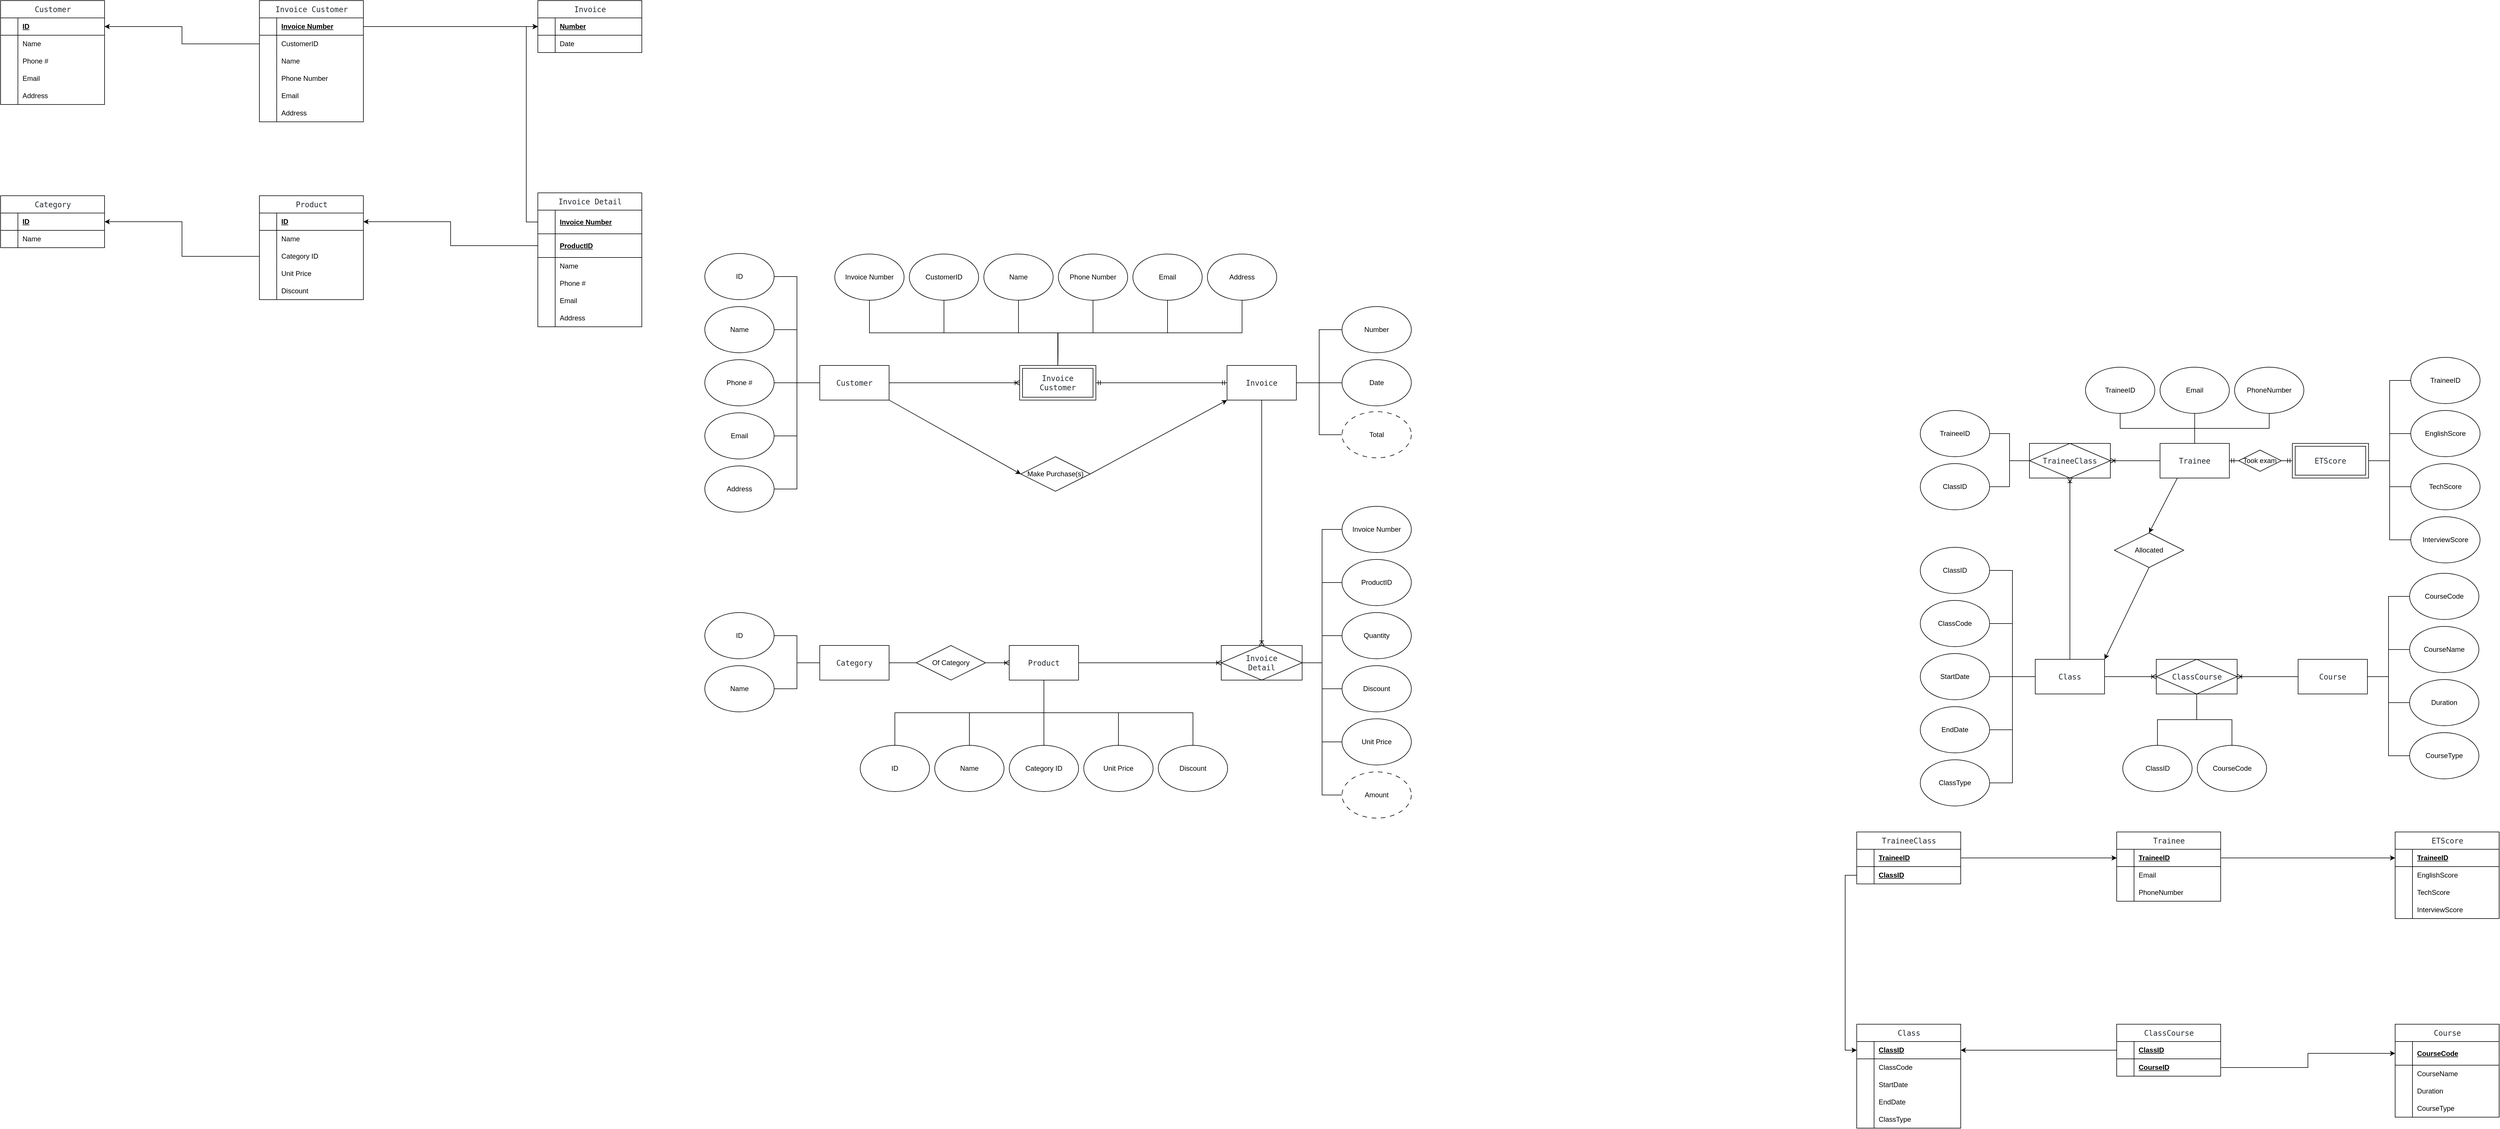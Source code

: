 <mxfile version="24.7.13">
  <diagram name="Page-1" id="v7pX340-E1yBxrApcO9W">
    <mxGraphModel dx="3358" dy="1625" grid="0" gridSize="10" guides="1" tooltips="1" connect="1" arrows="1" fold="1" page="0" pageScale="1" pageWidth="827" pageHeight="1169" math="0" shadow="0">
      <root>
        <mxCell id="0" />
        <mxCell id="1" parent="0" />
        <mxCell id="jOgV_od5qk4-MP1on5pw-40" value="&lt;span style=&quot;color: rgb(36, 41, 46); font-family: &amp;quot;Droid Sans Mono&amp;quot;, &amp;quot;monospace&amp;quot;, monospace; font-size: 13px; white-space: pre;&quot;&gt;Invoice&lt;/span&gt;&lt;div&gt;&lt;span style=&quot;color: rgb(36, 41, 46); font-family: &amp;quot;Droid Sans Mono&amp;quot;, &amp;quot;monospace&amp;quot;, monospace; font-size: 13px; white-space: pre;&quot;&gt;Detail&lt;/span&gt;&lt;/div&gt;" style="shape=associativeEntity;whiteSpace=wrap;html=1;align=center;" vertex="1" parent="1">
          <mxGeometry x="923" y="807" width="140" height="60" as="geometry" />
        </mxCell>
        <mxCell id="jOgV_od5qk4-MP1on5pw-38" style="rounded=0;orthogonalLoop=1;jettySize=auto;html=1;exitX=1;exitY=1;exitDx=0;exitDy=0;entryX=0;entryY=0.5;entryDx=0;entryDy=0;" edge="1" parent="1" source="AEynNC8rQp6U_47eMVg7-1" target="jOgV_od5qk4-MP1on5pw-37">
          <mxGeometry relative="1" as="geometry" />
        </mxCell>
        <mxCell id="AEynNC8rQp6U_47eMVg7-1" value="&lt;div style=&quot;color: rgb(36, 41, 46); background-color: rgb(255, 255, 255); font-family: &amp;quot;Droid Sans Mono&amp;quot;, &amp;quot;monospace&amp;quot;, monospace; font-size: 13px; line-height: 18px; white-space: pre;&quot;&gt;Customer&lt;/div&gt;" style="rounded=0;whiteSpace=wrap;html=1;" parent="1" vertex="1">
          <mxGeometry x="228" y="322" width="120" height="60" as="geometry" />
        </mxCell>
        <mxCell id="AEynNC8rQp6U_47eMVg7-13" value="" style="edgeStyle=orthogonalEdgeStyle;rounded=0;orthogonalLoop=1;jettySize=auto;html=1;endArrow=none;endFill=0;" parent="1" source="AEynNC8rQp6U_47eMVg7-6" target="AEynNC8rQp6U_47eMVg7-1" edge="1">
          <mxGeometry relative="1" as="geometry" />
        </mxCell>
        <mxCell id="AEynNC8rQp6U_47eMVg7-6" value="Phone #" style="ellipse;whiteSpace=wrap;html=1;" parent="1" vertex="1">
          <mxGeometry x="29" y="312" width="120" height="80" as="geometry" />
        </mxCell>
        <mxCell id="AEynNC8rQp6U_47eMVg7-15" style="edgeStyle=orthogonalEdgeStyle;rounded=0;orthogonalLoop=1;jettySize=auto;html=1;exitX=1;exitY=0.5;exitDx=0;exitDy=0;entryX=0;entryY=0.5;entryDx=0;entryDy=0;endArrow=none;endFill=0;" parent="1" source="AEynNC8rQp6U_47eMVg7-8" target="AEynNC8rQp6U_47eMVg7-1" edge="1">
          <mxGeometry relative="1" as="geometry" />
        </mxCell>
        <mxCell id="AEynNC8rQp6U_47eMVg7-8" value="Name" style="ellipse;whiteSpace=wrap;html=1;" parent="1" vertex="1">
          <mxGeometry x="29" y="220" width="120" height="80" as="geometry" />
        </mxCell>
        <mxCell id="AEynNC8rQp6U_47eMVg7-14" style="edgeStyle=orthogonalEdgeStyle;rounded=0;orthogonalLoop=1;jettySize=auto;html=1;exitX=1;exitY=0.5;exitDx=0;exitDy=0;entryX=0;entryY=0.5;entryDx=0;entryDy=0;endArrow=none;endFill=0;" parent="1" source="AEynNC8rQp6U_47eMVg7-9" target="AEynNC8rQp6U_47eMVg7-1" edge="1">
          <mxGeometry relative="1" as="geometry" />
        </mxCell>
        <mxCell id="AEynNC8rQp6U_47eMVg7-9" value="ID" style="ellipse;whiteSpace=wrap;html=1;" parent="1" vertex="1">
          <mxGeometry x="29" y="128" width="120" height="80" as="geometry" />
        </mxCell>
        <mxCell id="AEynNC8rQp6U_47eMVg7-16" style="edgeStyle=orthogonalEdgeStyle;rounded=0;orthogonalLoop=1;jettySize=auto;html=1;exitX=1;exitY=0.5;exitDx=0;exitDy=0;entryX=0;entryY=0.5;entryDx=0;entryDy=0;endArrow=none;endFill=0;" parent="1" source="AEynNC8rQp6U_47eMVg7-10" target="AEynNC8rQp6U_47eMVg7-1" edge="1">
          <mxGeometry relative="1" as="geometry" />
        </mxCell>
        <mxCell id="AEynNC8rQp6U_47eMVg7-10" value="Email" style="ellipse;whiteSpace=wrap;html=1;" parent="1" vertex="1">
          <mxGeometry x="29" y="404" width="120" height="80" as="geometry" />
        </mxCell>
        <mxCell id="AEynNC8rQp6U_47eMVg7-18" style="edgeStyle=orthogonalEdgeStyle;rounded=0;orthogonalLoop=1;jettySize=auto;html=1;exitX=1;exitY=0.5;exitDx=0;exitDy=0;entryX=0;entryY=0.5;entryDx=0;entryDy=0;endArrow=none;endFill=0;" parent="1" source="AEynNC8rQp6U_47eMVg7-12" target="AEynNC8rQp6U_47eMVg7-1" edge="1">
          <mxGeometry relative="1" as="geometry" />
        </mxCell>
        <mxCell id="AEynNC8rQp6U_47eMVg7-12" value="Address" style="ellipse;whiteSpace=wrap;html=1;" parent="1" vertex="1">
          <mxGeometry x="29" y="496" width="120" height="80" as="geometry" />
        </mxCell>
        <mxCell id="jOgV_od5qk4-MP1on5pw-39" style="rounded=0;orthogonalLoop=1;jettySize=auto;html=1;exitX=0;exitY=1;exitDx=0;exitDy=0;entryX=1;entryY=0.5;entryDx=0;entryDy=0;startArrow=classic;startFill=1;endArrow=none;endFill=0;" edge="1" parent="1" source="AEynNC8rQp6U_47eMVg7-41" target="jOgV_od5qk4-MP1on5pw-37">
          <mxGeometry relative="1" as="geometry" />
        </mxCell>
        <mxCell id="AEynNC8rQp6U_47eMVg7-41" value="&lt;div style=&quot;color: rgb(36, 41, 46); background-color: rgb(255, 255, 255); font-family: &amp;quot;Droid Sans Mono&amp;quot;, &amp;quot;monospace&amp;quot;, monospace; font-size: 13px; line-height: 18px; white-space: pre;&quot;&gt;Invoice&lt;/div&gt;" style="rounded=0;whiteSpace=wrap;html=1;direction=east;" parent="1" vertex="1">
          <mxGeometry x="933" y="322" width="120" height="60" as="geometry" />
        </mxCell>
        <mxCell id="AEynNC8rQp6U_47eMVg7-92" style="edgeStyle=orthogonalEdgeStyle;rounded=0;orthogonalLoop=1;jettySize=auto;html=1;exitX=0;exitY=0.5;exitDx=0;exitDy=0;entryX=1;entryY=0.5;entryDx=0;entryDy=0;endArrow=none;endFill=0;" parent="1" source="AEynNC8rQp6U_47eMVg7-45" target="AEynNC8rQp6U_47eMVg7-41" edge="1">
          <mxGeometry relative="1" as="geometry" />
        </mxCell>
        <mxCell id="AEynNC8rQp6U_47eMVg7-45" value="Date" style="ellipse;whiteSpace=wrap;html=1;direction=east;" parent="1" vertex="1">
          <mxGeometry x="1132" y="312" width="120" height="80" as="geometry" />
        </mxCell>
        <mxCell id="AEynNC8rQp6U_47eMVg7-93" style="edgeStyle=orthogonalEdgeStyle;rounded=0;orthogonalLoop=1;jettySize=auto;html=1;exitX=0;exitY=0.5;exitDx=0;exitDy=0;entryX=1;entryY=0.5;entryDx=0;entryDy=0;endArrow=none;endFill=0;" parent="1" source="AEynNC8rQp6U_47eMVg7-47" target="AEynNC8rQp6U_47eMVg7-41" edge="1">
          <mxGeometry relative="1" as="geometry" />
        </mxCell>
        <mxCell id="AEynNC8rQp6U_47eMVg7-47" value="Number" style="ellipse;whiteSpace=wrap;html=1;direction=east;" parent="1" vertex="1">
          <mxGeometry x="1132" y="220" width="120" height="80" as="geometry" />
        </mxCell>
        <mxCell id="AEynNC8rQp6U_47eMVg7-89" style="edgeStyle=orthogonalEdgeStyle;rounded=0;orthogonalLoop=1;jettySize=auto;html=1;exitX=0;exitY=0.5;exitDx=0;exitDy=0;entryX=1;entryY=0.5;entryDx=0;entryDy=0;endArrow=none;endFill=0;" parent="1" source="AEynNC8rQp6U_47eMVg7-49" target="AEynNC8rQp6U_47eMVg7-41" edge="1">
          <mxGeometry relative="1" as="geometry" />
        </mxCell>
        <mxCell id="AEynNC8rQp6U_47eMVg7-49" value="Total" style="ellipse;whiteSpace=wrap;html=1;dashed=1;dashPattern=8 8;direction=east;" parent="1" vertex="1">
          <mxGeometry x="1132" y="402" width="120" height="80" as="geometry" />
        </mxCell>
        <mxCell id="AEynNC8rQp6U_47eMVg7-104" style="edgeStyle=orthogonalEdgeStyle;rounded=0;orthogonalLoop=1;jettySize=auto;html=1;exitX=0.5;exitY=1;exitDx=0;exitDy=0;endArrow=none;endFill=0;entryX=0.5;entryY=0;entryDx=0;entryDy=0;" parent="1" source="AEynNC8rQp6U_47eMVg7-69" edge="1">
          <mxGeometry relative="1" as="geometry">
            <mxPoint x="640" y="322" as="targetPoint" />
          </mxGeometry>
        </mxCell>
        <mxCell id="AEynNC8rQp6U_47eMVg7-69" value="Phone Number" style="ellipse;whiteSpace=wrap;html=1;" parent="1" vertex="1">
          <mxGeometry x="641" y="129" width="120" height="80" as="geometry" />
        </mxCell>
        <mxCell id="AEynNC8rQp6U_47eMVg7-103" style="edgeStyle=orthogonalEdgeStyle;rounded=0;orthogonalLoop=1;jettySize=auto;html=1;exitX=0.5;exitY=1;exitDx=0;exitDy=0;entryX=0.5;entryY=0;entryDx=0;entryDy=0;endArrow=none;endFill=0;" parent="1" source="AEynNC8rQp6U_47eMVg7-71" edge="1">
          <mxGeometry relative="1" as="geometry">
            <mxPoint x="640" y="322" as="targetPoint" />
          </mxGeometry>
        </mxCell>
        <mxCell id="AEynNC8rQp6U_47eMVg7-71" value="Name" style="ellipse;whiteSpace=wrap;html=1;" parent="1" vertex="1">
          <mxGeometry x="512" y="129" width="120" height="80" as="geometry" />
        </mxCell>
        <mxCell id="AEynNC8rQp6U_47eMVg7-102" style="edgeStyle=orthogonalEdgeStyle;rounded=0;orthogonalLoop=1;jettySize=auto;html=1;exitX=0.5;exitY=1;exitDx=0;exitDy=0;entryX=0.5;entryY=0;entryDx=0;entryDy=0;endArrow=none;endFill=0;" parent="1" source="AEynNC8rQp6U_47eMVg7-73" edge="1">
          <mxGeometry relative="1" as="geometry">
            <mxPoint x="640" y="322" as="targetPoint" />
          </mxGeometry>
        </mxCell>
        <mxCell id="AEynNC8rQp6U_47eMVg7-73" value="CustomerID" style="ellipse;whiteSpace=wrap;html=1;" parent="1" vertex="1">
          <mxGeometry x="383" y="129" width="120" height="80" as="geometry" />
        </mxCell>
        <mxCell id="AEynNC8rQp6U_47eMVg7-105" style="edgeStyle=orthogonalEdgeStyle;rounded=0;orthogonalLoop=1;jettySize=auto;html=1;exitX=0.5;exitY=1;exitDx=0;exitDy=0;endArrow=none;endFill=0;entryX=0.5;entryY=0;entryDx=0;entryDy=0;" parent="1" source="AEynNC8rQp6U_47eMVg7-75" edge="1">
          <mxGeometry relative="1" as="geometry">
            <mxPoint x="640" y="322" as="targetPoint" />
          </mxGeometry>
        </mxCell>
        <mxCell id="AEynNC8rQp6U_47eMVg7-75" value="Email" style="ellipse;whiteSpace=wrap;html=1;" parent="1" vertex="1">
          <mxGeometry x="770" y="129" width="120" height="80" as="geometry" />
        </mxCell>
        <mxCell id="AEynNC8rQp6U_47eMVg7-100" style="edgeStyle=orthogonalEdgeStyle;rounded=0;orthogonalLoop=1;jettySize=auto;html=1;exitX=0.5;exitY=1;exitDx=0;exitDy=0;entryX=0.5;entryY=0;entryDx=0;entryDy=0;endArrow=none;endFill=0;" parent="1" source="AEynNC8rQp6U_47eMVg7-77" edge="1">
          <mxGeometry relative="1" as="geometry">
            <mxPoint x="640" y="322" as="targetPoint" />
          </mxGeometry>
        </mxCell>
        <mxCell id="AEynNC8rQp6U_47eMVg7-77" value="Invoice Number" style="ellipse;whiteSpace=wrap;html=1;" parent="1" vertex="1">
          <mxGeometry x="254" y="129" width="120" height="80" as="geometry" />
        </mxCell>
        <mxCell id="AEynNC8rQp6U_47eMVg7-106" style="edgeStyle=orthogonalEdgeStyle;rounded=0;orthogonalLoop=1;jettySize=auto;html=1;exitX=0.5;exitY=1;exitDx=0;exitDy=0;entryX=0.5;entryY=0;entryDx=0;entryDy=0;endArrow=none;endFill=0;" parent="1" source="AEynNC8rQp6U_47eMVg7-79" target="AEynNC8rQp6U_47eMVg7-164" edge="1">
          <mxGeometry relative="1" as="geometry">
            <mxPoint x="640" y="322" as="targetPoint" />
          </mxGeometry>
        </mxCell>
        <mxCell id="AEynNC8rQp6U_47eMVg7-79" value="Address" style="ellipse;whiteSpace=wrap;html=1;" parent="1" vertex="1">
          <mxGeometry x="899" y="129" width="120" height="80" as="geometry" />
        </mxCell>
        <mxCell id="AEynNC8rQp6U_47eMVg7-124" style="edgeStyle=orthogonalEdgeStyle;rounded=0;orthogonalLoop=1;jettySize=auto;html=1;exitX=0;exitY=0.5;exitDx=0;exitDy=0;endArrow=none;endFill=0;entryX=1;entryY=0.5;entryDx=0;entryDy=0;" parent="1" source="AEynNC8rQp6U_47eMVg7-52" target="jOgV_od5qk4-MP1on5pw-40" edge="1">
          <mxGeometry relative="1" as="geometry">
            <mxPoint x="1117" y="850" as="targetPoint" />
          </mxGeometry>
        </mxCell>
        <mxCell id="AEynNC8rQp6U_47eMVg7-52" value="Discount" style="ellipse;whiteSpace=wrap;html=1;" parent="1" vertex="1">
          <mxGeometry x="1132" y="842" width="120" height="80" as="geometry" />
        </mxCell>
        <mxCell id="AEynNC8rQp6U_47eMVg7-125" style="edgeStyle=orthogonalEdgeStyle;rounded=0;orthogonalLoop=1;jettySize=auto;html=1;exitX=0;exitY=0.5;exitDx=0;exitDy=0;endArrow=none;endFill=0;entryX=1;entryY=0.5;entryDx=0;entryDy=0;" parent="1" source="AEynNC8rQp6U_47eMVg7-54" target="jOgV_od5qk4-MP1on5pw-40" edge="1">
          <mxGeometry relative="1" as="geometry">
            <mxPoint x="1087" y="848" as="targetPoint" />
          </mxGeometry>
        </mxCell>
        <mxCell id="AEynNC8rQp6U_47eMVg7-54" value="Quantity" style="ellipse;whiteSpace=wrap;html=1;" parent="1" vertex="1">
          <mxGeometry x="1132" y="750" width="120" height="80" as="geometry" />
        </mxCell>
        <mxCell id="AEynNC8rQp6U_47eMVg7-126" style="edgeStyle=orthogonalEdgeStyle;rounded=0;orthogonalLoop=1;jettySize=auto;html=1;exitX=0;exitY=0.5;exitDx=0;exitDy=0;endArrow=none;endFill=0;entryX=1;entryY=0.5;entryDx=0;entryDy=0;" parent="1" source="AEynNC8rQp6U_47eMVg7-56" target="jOgV_od5qk4-MP1on5pw-40" edge="1">
          <mxGeometry relative="1" as="geometry">
            <mxPoint x="1095" y="844" as="targetPoint" />
          </mxGeometry>
        </mxCell>
        <mxCell id="AEynNC8rQp6U_47eMVg7-56" value="ProductID" style="ellipse;whiteSpace=wrap;html=1;" parent="1" vertex="1">
          <mxGeometry x="1132" y="658" width="120" height="80" as="geometry" />
        </mxCell>
        <mxCell id="AEynNC8rQp6U_47eMVg7-123" style="edgeStyle=orthogonalEdgeStyle;rounded=0;orthogonalLoop=1;jettySize=auto;html=1;exitX=0;exitY=0.5;exitDx=0;exitDy=0;endArrow=none;endFill=0;entryX=1;entryY=0.5;entryDx=0;entryDy=0;" parent="1" source="AEynNC8rQp6U_47eMVg7-58" target="jOgV_od5qk4-MP1on5pw-40" edge="1">
          <mxGeometry relative="1" as="geometry">
            <mxPoint x="1080" y="858" as="targetPoint" />
          </mxGeometry>
        </mxCell>
        <mxCell id="AEynNC8rQp6U_47eMVg7-58" value="Unit Price" style="ellipse;whiteSpace=wrap;html=1;" parent="1" vertex="1">
          <mxGeometry x="1132" y="934" width="120" height="80" as="geometry" />
        </mxCell>
        <mxCell id="AEynNC8rQp6U_47eMVg7-127" style="edgeStyle=orthogonalEdgeStyle;rounded=0;orthogonalLoop=1;jettySize=auto;html=1;exitX=0;exitY=0.5;exitDx=0;exitDy=0;entryX=1;entryY=0.5;entryDx=0;entryDy=0;endArrow=none;endFill=0;" parent="1" source="AEynNC8rQp6U_47eMVg7-62" target="jOgV_od5qk4-MP1on5pw-40" edge="1">
          <mxGeometry relative="1" as="geometry">
            <mxPoint x="1059" y="837" as="targetPoint" />
          </mxGeometry>
        </mxCell>
        <mxCell id="AEynNC8rQp6U_47eMVg7-62" value="Invoice Number" style="ellipse;whiteSpace=wrap;html=1;" parent="1" vertex="1">
          <mxGeometry x="1132" y="566" width="120" height="80" as="geometry" />
        </mxCell>
        <mxCell id="AEynNC8rQp6U_47eMVg7-122" style="edgeStyle=orthogonalEdgeStyle;rounded=0;orthogonalLoop=1;jettySize=auto;html=1;exitX=0;exitY=0.5;exitDx=0;exitDy=0;endArrow=none;endFill=0;entryX=1;entryY=0.5;entryDx=0;entryDy=0;" parent="1" source="AEynNC8rQp6U_47eMVg7-64" target="jOgV_od5qk4-MP1on5pw-40" edge="1">
          <mxGeometry relative="1" as="geometry">
            <mxPoint x="1089" y="847" as="targetPoint" />
          </mxGeometry>
        </mxCell>
        <mxCell id="AEynNC8rQp6U_47eMVg7-64" value="Amount" style="ellipse;whiteSpace=wrap;html=1;dashed=1;dashPattern=8 8;" parent="1" vertex="1">
          <mxGeometry x="1132" y="1026" width="120" height="80" as="geometry" />
        </mxCell>
        <mxCell id="AEynNC8rQp6U_47eMVg7-19" value="&lt;div style=&quot;color: rgb(36, 41, 46); background-color: rgb(255, 255, 255); font-family: &amp;quot;Droid Sans Mono&amp;quot;, &amp;quot;monospace&amp;quot;, monospace; font-size: 13px; line-height: 18px; white-space: pre;&quot;&gt;Category&lt;/div&gt;" style="rounded=0;whiteSpace=wrap;html=1;" parent="1" vertex="1">
          <mxGeometry x="228" y="807" width="120" height="60" as="geometry" />
        </mxCell>
        <mxCell id="AEynNC8rQp6U_47eMVg7-120" style="edgeStyle=orthogonalEdgeStyle;rounded=0;orthogonalLoop=1;jettySize=auto;html=1;exitX=1;exitY=0.5;exitDx=0;exitDy=0;entryX=0;entryY=0.5;entryDx=0;entryDy=0;endArrow=none;endFill=0;" parent="1" source="AEynNC8rQp6U_47eMVg7-21" target="AEynNC8rQp6U_47eMVg7-19" edge="1">
          <mxGeometry relative="1" as="geometry" />
        </mxCell>
        <mxCell id="AEynNC8rQp6U_47eMVg7-21" value="Name" style="ellipse;whiteSpace=wrap;html=1;" parent="1" vertex="1">
          <mxGeometry x="29" y="842" width="120" height="80" as="geometry" />
        </mxCell>
        <mxCell id="AEynNC8rQp6U_47eMVg7-119" style="edgeStyle=orthogonalEdgeStyle;rounded=0;orthogonalLoop=1;jettySize=auto;html=1;exitX=1;exitY=0.5;exitDx=0;exitDy=0;entryX=0;entryY=0.5;entryDx=0;entryDy=0;endArrow=none;endFill=0;" parent="1" source="AEynNC8rQp6U_47eMVg7-23" target="AEynNC8rQp6U_47eMVg7-19" edge="1">
          <mxGeometry relative="1" as="geometry" />
        </mxCell>
        <mxCell id="AEynNC8rQp6U_47eMVg7-23" value="ID" style="ellipse;whiteSpace=wrap;html=1;" parent="1" vertex="1">
          <mxGeometry x="29" y="750" width="120" height="80" as="geometry" />
        </mxCell>
        <mxCell id="AEynNC8rQp6U_47eMVg7-133" value="" style="fontSize=12;html=1;endArrow=ERoneToMany;rounded=0;exitX=0.5;exitY=1;exitDx=0;exitDy=0;entryX=0.5;entryY=0;entryDx=0;entryDy=0;" parent="1" source="AEynNC8rQp6U_47eMVg7-41" target="jOgV_od5qk4-MP1on5pw-40" edge="1">
          <mxGeometry width="100" height="100" relative="1" as="geometry">
            <mxPoint x="860" y="366" as="sourcePoint" />
            <mxPoint x="957" y="772" as="targetPoint" />
          </mxGeometry>
        </mxCell>
        <mxCell id="AEynNC8rQp6U_47eMVg7-134" value="" style="fontSize=12;html=1;endArrow=ERoneToMany;rounded=0;entryX=0;entryY=0.5;entryDx=0;entryDy=0;exitX=1;exitY=0.5;exitDx=0;exitDy=0;entryPerimeter=0;" parent="1" source="AEynNC8rQp6U_47eMVg7-1" target="AEynNC8rQp6U_47eMVg7-164" edge="1">
          <mxGeometry width="100" height="100" relative="1" as="geometry">
            <mxPoint x="574" y="357" as="sourcePoint" />
            <mxPoint x="570" y="352" as="targetPoint" />
          </mxGeometry>
        </mxCell>
        <mxCell id="AEynNC8rQp6U_47eMVg7-136" value="" style="fontSize=12;html=1;endArrow=ERmandOne;startArrow=ERmandOne;rounded=0;exitX=1;exitY=0.5;exitDx=0;exitDy=0;entryX=0;entryY=0.5;entryDx=0;entryDy=0;" parent="1" source="AEynNC8rQp6U_47eMVg7-164" target="AEynNC8rQp6U_47eMVg7-41" edge="1">
          <mxGeometry width="100" height="100" relative="1" as="geometry">
            <mxPoint x="710" y="352" as="sourcePoint" />
            <mxPoint x="827" y="447" as="targetPoint" />
          </mxGeometry>
        </mxCell>
        <mxCell id="AEynNC8rQp6U_47eMVg7-160" style="edgeStyle=orthogonalEdgeStyle;rounded=0;orthogonalLoop=1;jettySize=auto;html=1;exitX=0.5;exitY=0;exitDx=0;exitDy=0;entryX=0.5;entryY=1;entryDx=0;entryDy=0;endArrow=none;endFill=0;" parent="1" source="AEynNC8rQp6U_47eMVg7-148" target="AEynNC8rQp6U_47eMVg7-157" edge="1">
          <mxGeometry relative="1" as="geometry" />
        </mxCell>
        <mxCell id="AEynNC8rQp6U_47eMVg7-148" value="Category ID" style="ellipse;whiteSpace=wrap;html=1;" parent="1" vertex="1">
          <mxGeometry x="556" y="980" width="120" height="80" as="geometry" />
        </mxCell>
        <mxCell id="AEynNC8rQp6U_47eMVg7-159" style="edgeStyle=orthogonalEdgeStyle;rounded=0;orthogonalLoop=1;jettySize=auto;html=1;exitX=0.5;exitY=0;exitDx=0;exitDy=0;entryX=0.5;entryY=1;entryDx=0;entryDy=0;endArrow=none;endFill=0;" parent="1" source="AEynNC8rQp6U_47eMVg7-150" target="AEynNC8rQp6U_47eMVg7-157" edge="1">
          <mxGeometry relative="1" as="geometry" />
        </mxCell>
        <mxCell id="AEynNC8rQp6U_47eMVg7-150" value="Name" style="ellipse;whiteSpace=wrap;html=1;" parent="1" vertex="1">
          <mxGeometry x="427" y="980" width="120" height="80" as="geometry" />
        </mxCell>
        <mxCell id="AEynNC8rQp6U_47eMVg7-158" style="edgeStyle=orthogonalEdgeStyle;rounded=0;orthogonalLoop=1;jettySize=auto;html=1;exitX=0.5;exitY=0;exitDx=0;exitDy=0;entryX=0.5;entryY=1;entryDx=0;entryDy=0;endArrow=none;endFill=0;" parent="1" source="AEynNC8rQp6U_47eMVg7-152" target="AEynNC8rQp6U_47eMVg7-157" edge="1">
          <mxGeometry relative="1" as="geometry" />
        </mxCell>
        <mxCell id="AEynNC8rQp6U_47eMVg7-152" value="ID" style="ellipse;whiteSpace=wrap;html=1;" parent="1" vertex="1">
          <mxGeometry x="298" y="980" width="120" height="80" as="geometry" />
        </mxCell>
        <mxCell id="AEynNC8rQp6U_47eMVg7-161" style="edgeStyle=orthogonalEdgeStyle;rounded=0;orthogonalLoop=1;jettySize=auto;html=1;exitX=0.5;exitY=0;exitDx=0;exitDy=0;entryX=0.5;entryY=1;entryDx=0;entryDy=0;endArrow=none;endFill=0;" parent="1" source="AEynNC8rQp6U_47eMVg7-154" target="AEynNC8rQp6U_47eMVg7-157" edge="1">
          <mxGeometry relative="1" as="geometry" />
        </mxCell>
        <mxCell id="AEynNC8rQp6U_47eMVg7-154" value="Unit Price" style="ellipse;whiteSpace=wrap;html=1;" parent="1" vertex="1">
          <mxGeometry x="685" y="980" width="120" height="80" as="geometry" />
        </mxCell>
        <mxCell id="AEynNC8rQp6U_47eMVg7-157" value="&lt;div style=&quot;color: rgb(36, 41, 46); background-color: rgb(255, 255, 255); font-family: &amp;quot;Droid Sans Mono&amp;quot;, &amp;quot;monospace&amp;quot;, monospace; font-size: 13px; line-height: 18px; white-space: pre;&quot;&gt;Product&lt;/div&gt;" style="rounded=0;whiteSpace=wrap;html=1;" parent="1" vertex="1">
          <mxGeometry x="556" y="807" width="120" height="60" as="geometry" />
        </mxCell>
        <mxCell id="AEynNC8rQp6U_47eMVg7-164" value="&lt;span style=&quot;color: rgb(36, 41, 46); font-family: &amp;quot;Droid Sans Mono&amp;quot;, &amp;quot;monospace&amp;quot;, monospace; font-size: 13px; white-space: pre;&quot;&gt;Invoice&lt;/span&gt;&lt;div&gt;&lt;span style=&quot;color: rgb(36, 41, 46); font-family: &amp;quot;Droid Sans Mono&amp;quot;, &amp;quot;monospace&amp;quot;, monospace; font-size: 13px; white-space: pre;&quot;&gt;Customer&lt;/span&gt;&lt;/div&gt;" style="shape=ext;margin=3;double=1;whiteSpace=wrap;html=1;align=center;" parent="1" vertex="1">
          <mxGeometry x="574" y="322" width="132" height="60" as="geometry" />
        </mxCell>
        <mxCell id="AEynNC8rQp6U_47eMVg7-165" value="" style="fontSize=12;html=1;endArrow=ERoneToMany;rounded=0;exitX=1;exitY=0.5;exitDx=0;exitDy=0;entryX=0;entryY=0.5;entryDx=0;entryDy=0;" parent="1" source="AEynNC8rQp6U_47eMVg7-19" target="AEynNC8rQp6U_47eMVg7-157" edge="1">
          <mxGeometry width="100" height="100" relative="1" as="geometry">
            <mxPoint x="482" y="711" as="sourcePoint" />
            <mxPoint x="582" y="611" as="targetPoint" />
          </mxGeometry>
        </mxCell>
        <mxCell id="AEynNC8rQp6U_47eMVg7-166" value="" style="fontSize=12;html=1;endArrow=ERoneToMany;rounded=0;exitX=1;exitY=0.5;exitDx=0;exitDy=0;entryX=0;entryY=0.5;entryDx=0;entryDy=0;" parent="1" source="AEynNC8rQp6U_47eMVg7-157" target="jOgV_od5qk4-MP1on5pw-40" edge="1">
          <mxGeometry width="100" height="100" relative="1" as="geometry">
            <mxPoint x="710" y="865.95" as="sourcePoint" />
            <mxPoint x="886" y="851" as="targetPoint" />
          </mxGeometry>
        </mxCell>
        <mxCell id="AEynNC8rQp6U_47eMVg7-169" style="edgeStyle=orthogonalEdgeStyle;rounded=0;orthogonalLoop=1;jettySize=auto;html=1;exitX=0.5;exitY=0;exitDx=0;exitDy=0;entryX=0.5;entryY=1;entryDx=0;entryDy=0;endArrow=none;endFill=0;" parent="1" source="AEynNC8rQp6U_47eMVg7-167" target="AEynNC8rQp6U_47eMVg7-157" edge="1">
          <mxGeometry relative="1" as="geometry" />
        </mxCell>
        <mxCell id="AEynNC8rQp6U_47eMVg7-167" value="Discount" style="ellipse;whiteSpace=wrap;html=1;" parent="1" vertex="1">
          <mxGeometry x="814" y="980" width="120" height="80" as="geometry" />
        </mxCell>
        <mxCell id="9n74j1pBVIIbqsj0Nm12-8" style="edgeStyle=orthogonalEdgeStyle;rounded=0;orthogonalLoop=1;jettySize=auto;html=1;exitX=0;exitY=0.5;exitDx=0;exitDy=0;entryX=1;entryY=0.5;entryDx=0;entryDy=0;endArrow=none;endFill=0;" parent="1" source="9n74j1pBVIIbqsj0Nm12-9" target="9n74j1pBVIIbqsj0Nm12-16" edge="1">
          <mxGeometry relative="1" as="geometry">
            <mxPoint x="2903" y="487" as="targetPoint" />
          </mxGeometry>
        </mxCell>
        <mxCell id="9n74j1pBVIIbqsj0Nm12-9" value="TechScore" style="ellipse;whiteSpace=wrap;html=1;" parent="1" vertex="1">
          <mxGeometry x="2982" y="492" width="120" height="80" as="geometry" />
        </mxCell>
        <mxCell id="9n74j1pBVIIbqsj0Nm12-10" style="edgeStyle=orthogonalEdgeStyle;rounded=0;orthogonalLoop=1;jettySize=auto;html=1;exitX=0;exitY=0.5;exitDx=0;exitDy=0;endArrow=none;endFill=0;entryX=1;entryY=0.5;entryDx=0;entryDy=0;" parent="1" source="9n74j1pBVIIbqsj0Nm12-11" target="9n74j1pBVIIbqsj0Nm12-16" edge="1">
          <mxGeometry relative="1" as="geometry">
            <mxPoint x="2903" y="487.037" as="targetPoint" />
          </mxGeometry>
        </mxCell>
        <mxCell id="9n74j1pBVIIbqsj0Nm12-11" value="EnglishScore" style="ellipse;whiteSpace=wrap;html=1;" parent="1" vertex="1">
          <mxGeometry x="2982" y="400" width="120" height="80" as="geometry" />
        </mxCell>
        <mxCell id="9n74j1pBVIIbqsj0Nm12-12" style="edgeStyle=orthogonalEdgeStyle;rounded=0;orthogonalLoop=1;jettySize=auto;html=1;exitX=0;exitY=0.5;exitDx=0;exitDy=0;entryX=1;entryY=0.5;entryDx=0;entryDy=0;endArrow=none;endFill=0;" parent="1" source="9n74j1pBVIIbqsj0Nm12-13" target="9n74j1pBVIIbqsj0Nm12-16" edge="1">
          <mxGeometry relative="1" as="geometry">
            <mxPoint x="2903" y="487" as="targetPoint" />
          </mxGeometry>
        </mxCell>
        <mxCell id="9n74j1pBVIIbqsj0Nm12-13" value="TraineeID" style="ellipse;whiteSpace=wrap;html=1;" parent="1" vertex="1">
          <mxGeometry x="2982" y="308" width="120" height="80" as="geometry" />
        </mxCell>
        <mxCell id="9n74j1pBVIIbqsj0Nm12-14" style="edgeStyle=orthogonalEdgeStyle;rounded=0;orthogonalLoop=1;jettySize=auto;html=1;exitX=0;exitY=0.5;exitDx=0;exitDy=0;entryX=1;entryY=0.5;entryDx=0;entryDy=0;endArrow=none;endFill=0;" parent="1" source="9n74j1pBVIIbqsj0Nm12-15" target="9n74j1pBVIIbqsj0Nm12-16" edge="1">
          <mxGeometry relative="1" as="geometry">
            <mxPoint x="2903" y="487" as="targetPoint" />
          </mxGeometry>
        </mxCell>
        <mxCell id="9n74j1pBVIIbqsj0Nm12-15" value="InterviewScore" style="ellipse;whiteSpace=wrap;html=1;" parent="1" vertex="1">
          <mxGeometry x="2982" y="584" width="120" height="80" as="geometry" />
        </mxCell>
        <mxCell id="9n74j1pBVIIbqsj0Nm12-16" value="&lt;font face=&quot;Droid Sans Mono, monospace, monospace&quot; color=&quot;#24292e&quot;&gt;&lt;span style=&quot;font-size: 13px; white-space: pre;&quot;&gt;ETScore&lt;/span&gt;&lt;/font&gt;" style="shape=ext;margin=3;double=1;whiteSpace=wrap;html=1;align=center;" parent="1" vertex="1">
          <mxGeometry x="2777" y="457" width="132" height="60" as="geometry" />
        </mxCell>
        <mxCell id="9n74j1pBVIIbqsj0Nm12-17" value="&lt;div style=&quot;color: rgb(36, 41, 46); background-color: rgb(255, 255, 255); font-family: &amp;quot;Droid Sans Mono&amp;quot;, &amp;quot;monospace&amp;quot;, monospace; font-size: 13px; line-height: 18px; white-space: pre;&quot;&gt;Class&lt;/div&gt;" style="rounded=0;whiteSpace=wrap;html=1;" parent="1" vertex="1">
          <mxGeometry x="2332" y="831" width="120" height="60" as="geometry" />
        </mxCell>
        <mxCell id="9n74j1pBVIIbqsj0Nm12-18" value="" style="edgeStyle=orthogonalEdgeStyle;rounded=0;orthogonalLoop=1;jettySize=auto;html=1;endArrow=none;endFill=0;" parent="1" source="9n74j1pBVIIbqsj0Nm12-19" target="9n74j1pBVIIbqsj0Nm12-17" edge="1">
          <mxGeometry relative="1" as="geometry" />
        </mxCell>
        <mxCell id="9n74j1pBVIIbqsj0Nm12-19" value="StartDate" style="ellipse;whiteSpace=wrap;html=1;" parent="1" vertex="1">
          <mxGeometry x="2133" y="821" width="120" height="80" as="geometry" />
        </mxCell>
        <mxCell id="9n74j1pBVIIbqsj0Nm12-20" style="edgeStyle=orthogonalEdgeStyle;rounded=0;orthogonalLoop=1;jettySize=auto;html=1;exitX=1;exitY=0.5;exitDx=0;exitDy=0;entryX=0;entryY=0.5;entryDx=0;entryDy=0;endArrow=none;endFill=0;" parent="1" source="9n74j1pBVIIbqsj0Nm12-21" target="9n74j1pBVIIbqsj0Nm12-17" edge="1">
          <mxGeometry relative="1" as="geometry" />
        </mxCell>
        <mxCell id="9n74j1pBVIIbqsj0Nm12-21" value="ClassCode" style="ellipse;whiteSpace=wrap;html=1;" parent="1" vertex="1">
          <mxGeometry x="2133" y="729" width="120" height="80" as="geometry" />
        </mxCell>
        <mxCell id="9n74j1pBVIIbqsj0Nm12-22" style="edgeStyle=orthogonalEdgeStyle;rounded=0;orthogonalLoop=1;jettySize=auto;html=1;exitX=1;exitY=0.5;exitDx=0;exitDy=0;entryX=0;entryY=0.5;entryDx=0;entryDy=0;endArrow=none;endFill=0;" parent="1" source="9n74j1pBVIIbqsj0Nm12-23" target="9n74j1pBVIIbqsj0Nm12-17" edge="1">
          <mxGeometry relative="1" as="geometry" />
        </mxCell>
        <mxCell id="9n74j1pBVIIbqsj0Nm12-23" value="ClassID" style="ellipse;whiteSpace=wrap;html=1;" parent="1" vertex="1">
          <mxGeometry x="2133" y="637" width="120" height="80" as="geometry" />
        </mxCell>
        <mxCell id="9n74j1pBVIIbqsj0Nm12-24" style="edgeStyle=orthogonalEdgeStyle;rounded=0;orthogonalLoop=1;jettySize=auto;html=1;exitX=1;exitY=0.5;exitDx=0;exitDy=0;entryX=0;entryY=0.5;entryDx=0;entryDy=0;endArrow=none;endFill=0;" parent="1" source="9n74j1pBVIIbqsj0Nm12-25" target="9n74j1pBVIIbqsj0Nm12-17" edge="1">
          <mxGeometry relative="1" as="geometry" />
        </mxCell>
        <mxCell id="9n74j1pBVIIbqsj0Nm12-25" value="EndDate" style="ellipse;whiteSpace=wrap;html=1;" parent="1" vertex="1">
          <mxGeometry x="2133" y="913" width="120" height="80" as="geometry" />
        </mxCell>
        <mxCell id="9n74j1pBVIIbqsj0Nm12-26" style="edgeStyle=orthogonalEdgeStyle;rounded=0;orthogonalLoop=1;jettySize=auto;html=1;exitX=1;exitY=0.5;exitDx=0;exitDy=0;entryX=0;entryY=0.5;entryDx=0;entryDy=0;endArrow=none;endFill=0;" parent="1" source="9n74j1pBVIIbqsj0Nm12-27" target="9n74j1pBVIIbqsj0Nm12-17" edge="1">
          <mxGeometry relative="1" as="geometry" />
        </mxCell>
        <mxCell id="9n74j1pBVIIbqsj0Nm12-27" value="ClassType" style="ellipse;whiteSpace=wrap;html=1;" parent="1" vertex="1">
          <mxGeometry x="2133" y="1005" width="120" height="80" as="geometry" />
        </mxCell>
        <mxCell id="9n74j1pBVIIbqsj0Nm12-29" style="edgeStyle=orthogonalEdgeStyle;rounded=0;orthogonalLoop=1;jettySize=auto;html=1;exitX=1;exitY=0.5;exitDx=0;exitDy=0;entryX=0;entryY=0.5;entryDx=0;entryDy=0;endArrow=none;endFill=0;" parent="1" source="9n74j1pBVIIbqsj0Nm12-30" target="jOgV_od5qk4-MP1on5pw-29" edge="1">
          <mxGeometry relative="1" as="geometry">
            <mxPoint x="2332" y="487" as="targetPoint" />
          </mxGeometry>
        </mxCell>
        <mxCell id="9n74j1pBVIIbqsj0Nm12-30" value="ClassID" style="ellipse;whiteSpace=wrap;html=1;" parent="1" vertex="1">
          <mxGeometry x="2133" y="492" width="120" height="80" as="geometry" />
        </mxCell>
        <mxCell id="9n74j1pBVIIbqsj0Nm12-31" style="edgeStyle=orthogonalEdgeStyle;rounded=0;orthogonalLoop=1;jettySize=auto;html=1;exitX=1;exitY=0.5;exitDx=0;exitDy=0;endArrow=none;endFill=0;entryX=0;entryY=0.5;entryDx=0;entryDy=0;" parent="1" source="9n74j1pBVIIbqsj0Nm12-32" target="jOgV_od5qk4-MP1on5pw-29" edge="1">
          <mxGeometry relative="1" as="geometry">
            <mxPoint x="2281" y="470" as="targetPoint" />
          </mxGeometry>
        </mxCell>
        <mxCell id="9n74j1pBVIIbqsj0Nm12-32" value="TraineeID" style="ellipse;whiteSpace=wrap;html=1;" parent="1" vertex="1">
          <mxGeometry x="2133" y="400" width="120" height="80" as="geometry" />
        </mxCell>
        <mxCell id="9n74j1pBVIIbqsj0Nm12-33" style="edgeStyle=orthogonalEdgeStyle;rounded=0;orthogonalLoop=1;jettySize=auto;html=1;exitX=0;exitY=0.5;exitDx=0;exitDy=0;entryX=1;entryY=0.5;entryDx=0;entryDy=0;endArrow=none;endFill=0;" parent="1" source="9n74j1pBVIIbqsj0Nm12-34" target="9n74j1pBVIIbqsj0Nm12-43" edge="1">
          <mxGeometry relative="1" as="geometry">
            <mxPoint x="2907" y="861" as="targetPoint" />
          </mxGeometry>
        </mxCell>
        <mxCell id="9n74j1pBVIIbqsj0Nm12-34" value="Duration" style="ellipse;whiteSpace=wrap;html=1;" parent="1" vertex="1">
          <mxGeometry x="2980" y="866" width="120" height="80" as="geometry" />
        </mxCell>
        <mxCell id="9n74j1pBVIIbqsj0Nm12-35" style="edgeStyle=orthogonalEdgeStyle;rounded=0;orthogonalLoop=1;jettySize=auto;html=1;exitX=0;exitY=0.5;exitDx=0;exitDy=0;endArrow=none;endFill=0;entryX=1;entryY=0.5;entryDx=0;entryDy=0;" parent="1" source="9n74j1pBVIIbqsj0Nm12-36" target="9n74j1pBVIIbqsj0Nm12-43" edge="1">
          <mxGeometry relative="1" as="geometry">
            <mxPoint x="2907" y="861" as="targetPoint" />
          </mxGeometry>
        </mxCell>
        <mxCell id="9n74j1pBVIIbqsj0Nm12-36" value="CourseName" style="ellipse;whiteSpace=wrap;html=1;" parent="1" vertex="1">
          <mxGeometry x="2980" y="774" width="120" height="80" as="geometry" />
        </mxCell>
        <mxCell id="9n74j1pBVIIbqsj0Nm12-37" style="edgeStyle=orthogonalEdgeStyle;rounded=0;orthogonalLoop=1;jettySize=auto;html=1;exitX=0;exitY=0.5;exitDx=0;exitDy=0;entryX=1;entryY=0.5;entryDx=0;entryDy=0;endArrow=none;endFill=0;" parent="1" source="9n74j1pBVIIbqsj0Nm12-38" target="9n74j1pBVIIbqsj0Nm12-43" edge="1">
          <mxGeometry relative="1" as="geometry">
            <mxPoint x="2907" y="861" as="targetPoint" />
          </mxGeometry>
        </mxCell>
        <mxCell id="9n74j1pBVIIbqsj0Nm12-38" value="CourseCode" style="ellipse;whiteSpace=wrap;html=1;" parent="1" vertex="1">
          <mxGeometry x="2980" y="682" width="120" height="80" as="geometry" />
        </mxCell>
        <mxCell id="9n74j1pBVIIbqsj0Nm12-39" style="edgeStyle=orthogonalEdgeStyle;rounded=0;orthogonalLoop=1;jettySize=auto;html=1;exitX=0;exitY=0.5;exitDx=0;exitDy=0;entryX=1;entryY=0.5;entryDx=0;entryDy=0;endArrow=none;endFill=0;" parent="1" source="9n74j1pBVIIbqsj0Nm12-40" target="9n74j1pBVIIbqsj0Nm12-43" edge="1">
          <mxGeometry relative="1" as="geometry">
            <mxPoint x="2907" y="861" as="targetPoint" />
          </mxGeometry>
        </mxCell>
        <mxCell id="9n74j1pBVIIbqsj0Nm12-40" value="CourseType" style="ellipse;whiteSpace=wrap;html=1;" parent="1" vertex="1">
          <mxGeometry x="2980" y="958" width="120" height="80" as="geometry" />
        </mxCell>
        <mxCell id="9n74j1pBVIIbqsj0Nm12-43" value="&lt;div style=&quot;color: rgb(36, 41, 46); background-color: rgb(255, 255, 255); font-family: &amp;quot;Droid Sans Mono&amp;quot;, &amp;quot;monospace&amp;quot;, monospace; font-size: 13px; line-height: 18px; white-space: pre;&quot;&gt;Course&lt;/div&gt;" style="rounded=0;whiteSpace=wrap;html=1;" parent="1" vertex="1">
          <mxGeometry x="2787" y="831" width="120" height="60" as="geometry" />
        </mxCell>
        <mxCell id="jOgV_od5qk4-MP1on5pw-12" style="edgeStyle=orthogonalEdgeStyle;rounded=0;orthogonalLoop=1;jettySize=auto;html=1;exitX=0.5;exitY=1;exitDx=0;exitDy=0;entryX=0.5;entryY=0;entryDx=0;entryDy=0;endArrow=none;endFill=0;" edge="1" parent="1" source="jOgV_od5qk4-MP1on5pw-4" target="jOgV_od5qk4-MP1on5pw-9">
          <mxGeometry relative="1" as="geometry" />
        </mxCell>
        <mxCell id="jOgV_od5qk4-MP1on5pw-4" value="Email" style="ellipse;whiteSpace=wrap;html=1;" vertex="1" parent="1">
          <mxGeometry x="2548" y="325" width="120" height="80" as="geometry" />
        </mxCell>
        <mxCell id="jOgV_od5qk4-MP1on5pw-11" style="edgeStyle=orthogonalEdgeStyle;rounded=0;orthogonalLoop=1;jettySize=auto;html=1;exitX=0.5;exitY=1;exitDx=0;exitDy=0;entryX=0.5;entryY=0;entryDx=0;entryDy=0;endArrow=none;endFill=0;" edge="1" parent="1" source="jOgV_od5qk4-MP1on5pw-6" target="jOgV_od5qk4-MP1on5pw-9">
          <mxGeometry relative="1" as="geometry" />
        </mxCell>
        <mxCell id="jOgV_od5qk4-MP1on5pw-6" value="TraineeID" style="ellipse;whiteSpace=wrap;html=1;" vertex="1" parent="1">
          <mxGeometry x="2419" y="325" width="120" height="80" as="geometry" />
        </mxCell>
        <mxCell id="jOgV_od5qk4-MP1on5pw-13" style="edgeStyle=orthogonalEdgeStyle;rounded=0;orthogonalLoop=1;jettySize=auto;html=1;exitX=0.5;exitY=1;exitDx=0;exitDy=0;endArrow=none;endFill=0;" edge="1" parent="1" source="jOgV_od5qk4-MP1on5pw-8" target="jOgV_od5qk4-MP1on5pw-9">
          <mxGeometry relative="1" as="geometry" />
        </mxCell>
        <mxCell id="jOgV_od5qk4-MP1on5pw-8" value="PhoneNumber" style="ellipse;whiteSpace=wrap;html=1;" vertex="1" parent="1">
          <mxGeometry x="2677" y="325" width="120" height="80" as="geometry" />
        </mxCell>
        <mxCell id="jOgV_od5qk4-MP1on5pw-44" style="rounded=0;orthogonalLoop=1;jettySize=auto;html=1;exitX=0.25;exitY=1;exitDx=0;exitDy=0;entryX=0.5;entryY=0;entryDx=0;entryDy=0;" edge="1" parent="1" source="jOgV_od5qk4-MP1on5pw-9" target="jOgV_od5qk4-MP1on5pw-42">
          <mxGeometry relative="1" as="geometry" />
        </mxCell>
        <mxCell id="jOgV_od5qk4-MP1on5pw-9" value="&lt;div style=&quot;color: rgb(36, 41, 46); background-color: rgb(255, 255, 255); font-family: &amp;quot;Droid Sans Mono&amp;quot;, &amp;quot;monospace&amp;quot;, monospace; font-size: 13px; line-height: 18px; white-space: pre;&quot;&gt;Trainee&lt;br&gt;&lt;/div&gt;" style="rounded=0;whiteSpace=wrap;html=1;" vertex="1" parent="1">
          <mxGeometry x="2548" y="457" width="120" height="60" as="geometry" />
        </mxCell>
        <mxCell id="jOgV_od5qk4-MP1on5pw-26" style="edgeStyle=orthogonalEdgeStyle;rounded=0;orthogonalLoop=1;jettySize=auto;html=1;exitX=0.5;exitY=0;exitDx=0;exitDy=0;endArrow=none;endFill=0;" edge="1" parent="1" source="jOgV_od5qk4-MP1on5pw-18" target="jOgV_od5qk4-MP1on5pw-22">
          <mxGeometry relative="1" as="geometry" />
        </mxCell>
        <mxCell id="jOgV_od5qk4-MP1on5pw-18" value="CourseCode" style="ellipse;whiteSpace=wrap;html=1;" vertex="1" parent="1">
          <mxGeometry x="2612.5" y="980" width="120" height="80" as="geometry" />
        </mxCell>
        <mxCell id="jOgV_od5qk4-MP1on5pw-20" value="ClassID" style="ellipse;whiteSpace=wrap;html=1;" vertex="1" parent="1">
          <mxGeometry x="2483.5" y="980" width="120" height="80" as="geometry" />
        </mxCell>
        <mxCell id="jOgV_od5qk4-MP1on5pw-22" value="&lt;span style=&quot;color: rgb(36, 41, 46); font-family: &amp;quot;Droid Sans Mono&amp;quot;, &amp;quot;monospace&amp;quot;, monospace; font-size: 13px; white-space: pre;&quot;&gt;ClassCourse&lt;/span&gt;" style="shape=associativeEntity;whiteSpace=wrap;html=1;align=center;" vertex="1" parent="1">
          <mxGeometry x="2541.5" y="831" width="140" height="60" as="geometry" />
        </mxCell>
        <mxCell id="jOgV_od5qk4-MP1on5pw-25" style="edgeStyle=orthogonalEdgeStyle;rounded=0;orthogonalLoop=1;jettySize=auto;html=1;exitX=0.5;exitY=0;exitDx=0;exitDy=0;entryX=0.5;entryY=1;entryDx=0;entryDy=0;endArrow=none;endFill=0;" edge="1" parent="1" source="jOgV_od5qk4-MP1on5pw-20" target="jOgV_od5qk4-MP1on5pw-22">
          <mxGeometry relative="1" as="geometry">
            <mxPoint x="2573.5" y="937" as="targetPoint" />
          </mxGeometry>
        </mxCell>
        <mxCell id="jOgV_od5qk4-MP1on5pw-29" value="&lt;span style=&quot;color: rgb(36, 41, 46); font-family: &amp;quot;Droid Sans Mono&amp;quot;, &amp;quot;monospace&amp;quot;, monospace; font-size: 13px; white-space: pre;&quot;&gt;TraineeClass&lt;/span&gt;" style="shape=associativeEntity;whiteSpace=wrap;html=1;align=center;" vertex="1" parent="1">
          <mxGeometry x="2322" y="457" width="140" height="60" as="geometry" />
        </mxCell>
        <mxCell id="jOgV_od5qk4-MP1on5pw-30" value="" style="fontSize=12;html=1;endArrow=ERmandOne;startArrow=ERmandOne;rounded=0;entryX=0;entryY=0.5;entryDx=0;entryDy=0;exitX=1;exitY=0.5;exitDx=0;exitDy=0;" edge="1" parent="1" source="jOgV_od5qk4-MP1on5pw-9" target="9n74j1pBVIIbqsj0Nm12-16">
          <mxGeometry width="100" height="100" relative="1" as="geometry">
            <mxPoint x="2492" y="605" as="sourcePoint" />
            <mxPoint x="2592" y="505" as="targetPoint" />
          </mxGeometry>
        </mxCell>
        <mxCell id="jOgV_od5qk4-MP1on5pw-31" value="" style="fontSize=12;html=1;endArrow=ERoneToMany;rounded=0;exitX=0;exitY=0.5;exitDx=0;exitDy=0;entryX=1;entryY=0.5;entryDx=0;entryDy=0;" edge="1" parent="1" source="jOgV_od5qk4-MP1on5pw-9" target="jOgV_od5qk4-MP1on5pw-29">
          <mxGeometry width="100" height="100" relative="1" as="geometry">
            <mxPoint x="2465" y="672" as="sourcePoint" />
            <mxPoint x="2504" y="538" as="targetPoint" />
          </mxGeometry>
        </mxCell>
        <mxCell id="jOgV_od5qk4-MP1on5pw-32" value="" style="fontSize=12;html=1;endArrow=ERoneToMany;rounded=0;entryX=0.5;entryY=1;entryDx=0;entryDy=0;exitX=0.5;exitY=0;exitDx=0;exitDy=0;" edge="1" parent="1" source="9n74j1pBVIIbqsj0Nm12-17" target="jOgV_od5qk4-MP1on5pw-29">
          <mxGeometry width="100" height="100" relative="1" as="geometry">
            <mxPoint x="2482" y="497" as="sourcePoint" />
            <mxPoint x="2558" y="497" as="targetPoint" />
          </mxGeometry>
        </mxCell>
        <mxCell id="jOgV_od5qk4-MP1on5pw-33" value="" style="fontSize=12;html=1;endArrow=ERoneToMany;rounded=0;entryX=0;entryY=0.5;entryDx=0;entryDy=0;exitX=1;exitY=0.5;exitDx=0;exitDy=0;" edge="1" parent="1" source="9n74j1pBVIIbqsj0Nm12-17" target="jOgV_od5qk4-MP1on5pw-22">
          <mxGeometry width="100" height="100" relative="1" as="geometry">
            <mxPoint x="2402" y="841" as="sourcePoint" />
            <mxPoint x="2402" y="527" as="targetPoint" />
          </mxGeometry>
        </mxCell>
        <mxCell id="jOgV_od5qk4-MP1on5pw-34" value="" style="fontSize=12;html=1;endArrow=ERoneToMany;rounded=0;entryX=1;entryY=0.5;entryDx=0;entryDy=0;exitX=0;exitY=0.5;exitDx=0;exitDy=0;" edge="1" parent="1" source="9n74j1pBVIIbqsj0Nm12-43" target="jOgV_od5qk4-MP1on5pw-22">
          <mxGeometry width="100" height="100" relative="1" as="geometry">
            <mxPoint x="2462" y="871" as="sourcePoint" />
            <mxPoint x="2551" y="871" as="targetPoint" />
          </mxGeometry>
        </mxCell>
        <mxCell id="jOgV_od5qk4-MP1on5pw-35" value="Of Category" style="shape=rhombus;perimeter=rhombusPerimeter;whiteSpace=wrap;html=1;align=center;" vertex="1" parent="1">
          <mxGeometry x="395" y="807" width="120" height="60" as="geometry" />
        </mxCell>
        <mxCell id="jOgV_od5qk4-MP1on5pw-37" value="Make Purchase(s)" style="shape=rhombus;perimeter=rhombusPerimeter;whiteSpace=wrap;html=1;align=center;" vertex="1" parent="1">
          <mxGeometry x="576" y="480" width="120" height="60" as="geometry" />
        </mxCell>
        <mxCell id="jOgV_od5qk4-MP1on5pw-41" value="Took exam" style="shape=rhombus;perimeter=rhombusPerimeter;whiteSpace=wrap;html=1;align=center;" vertex="1" parent="1">
          <mxGeometry x="2684" y="468.5" width="74" height="37" as="geometry" />
        </mxCell>
        <mxCell id="jOgV_od5qk4-MP1on5pw-45" style="rounded=0;orthogonalLoop=1;jettySize=auto;html=1;exitX=0.5;exitY=1;exitDx=0;exitDy=0;entryX=1;entryY=0;entryDx=0;entryDy=0;" edge="1" parent="1" source="jOgV_od5qk4-MP1on5pw-42" target="9n74j1pBVIIbqsj0Nm12-17">
          <mxGeometry relative="1" as="geometry" />
        </mxCell>
        <mxCell id="jOgV_od5qk4-MP1on5pw-42" value="Allocated" style="shape=rhombus;perimeter=rhombusPerimeter;whiteSpace=wrap;html=1;align=center;" vertex="1" parent="1">
          <mxGeometry x="2469" y="612" width="120" height="60" as="geometry" />
        </mxCell>
        <mxCell id="jOgV_od5qk4-MP1on5pw-46" value="&lt;span style=&quot;color: rgb(36, 41, 46); font-family: &amp;quot;Droid Sans Mono&amp;quot;, &amp;quot;monospace&amp;quot;, monospace; font-size: 13px; font-weight: 400; white-space-collapse: preserve;&quot;&gt;Customer&lt;/span&gt;" style="shape=table;startSize=30;container=1;collapsible=1;childLayout=tableLayout;fixedRows=1;rowLines=0;fontStyle=1;align=center;resizeLast=1;html=1;" vertex="1" parent="1">
          <mxGeometry x="-1190" y="-310" width="180" height="180" as="geometry" />
        </mxCell>
        <mxCell id="jOgV_od5qk4-MP1on5pw-47" value="" style="shape=tableRow;horizontal=0;startSize=0;swimlaneHead=0;swimlaneBody=0;fillColor=none;collapsible=0;dropTarget=0;points=[[0,0.5],[1,0.5]];portConstraint=eastwest;top=0;left=0;right=0;bottom=1;" vertex="1" parent="jOgV_od5qk4-MP1on5pw-46">
          <mxGeometry y="30" width="180" height="30" as="geometry" />
        </mxCell>
        <mxCell id="jOgV_od5qk4-MP1on5pw-48" value="" style="shape=partialRectangle;connectable=0;fillColor=none;top=0;left=0;bottom=0;right=0;fontStyle=1;overflow=hidden;whiteSpace=wrap;html=1;" vertex="1" parent="jOgV_od5qk4-MP1on5pw-47">
          <mxGeometry width="30" height="30" as="geometry">
            <mxRectangle width="30" height="30" as="alternateBounds" />
          </mxGeometry>
        </mxCell>
        <mxCell id="jOgV_od5qk4-MP1on5pw-49" value="ID" style="shape=partialRectangle;connectable=0;fillColor=none;top=0;left=0;bottom=0;right=0;align=left;spacingLeft=6;fontStyle=5;overflow=hidden;whiteSpace=wrap;html=1;" vertex="1" parent="jOgV_od5qk4-MP1on5pw-47">
          <mxGeometry x="30" width="150" height="30" as="geometry">
            <mxRectangle width="150" height="30" as="alternateBounds" />
          </mxGeometry>
        </mxCell>
        <mxCell id="jOgV_od5qk4-MP1on5pw-50" value="" style="shape=tableRow;horizontal=0;startSize=0;swimlaneHead=0;swimlaneBody=0;fillColor=none;collapsible=0;dropTarget=0;points=[[0,0.5],[1,0.5]];portConstraint=eastwest;top=0;left=0;right=0;bottom=0;" vertex="1" parent="jOgV_od5qk4-MP1on5pw-46">
          <mxGeometry y="60" width="180" height="30" as="geometry" />
        </mxCell>
        <mxCell id="jOgV_od5qk4-MP1on5pw-51" value="" style="shape=partialRectangle;connectable=0;fillColor=none;top=0;left=0;bottom=0;right=0;editable=1;overflow=hidden;whiteSpace=wrap;html=1;" vertex="1" parent="jOgV_od5qk4-MP1on5pw-50">
          <mxGeometry width="30" height="30" as="geometry">
            <mxRectangle width="30" height="30" as="alternateBounds" />
          </mxGeometry>
        </mxCell>
        <mxCell id="jOgV_od5qk4-MP1on5pw-52" value="Name" style="shape=partialRectangle;connectable=0;fillColor=none;top=0;left=0;bottom=0;right=0;align=left;spacingLeft=6;overflow=hidden;whiteSpace=wrap;html=1;" vertex="1" parent="jOgV_od5qk4-MP1on5pw-50">
          <mxGeometry x="30" width="150" height="30" as="geometry">
            <mxRectangle width="150" height="30" as="alternateBounds" />
          </mxGeometry>
        </mxCell>
        <mxCell id="jOgV_od5qk4-MP1on5pw-53" value="" style="shape=tableRow;horizontal=0;startSize=0;swimlaneHead=0;swimlaneBody=0;fillColor=none;collapsible=0;dropTarget=0;points=[[0,0.5],[1,0.5]];portConstraint=eastwest;top=0;left=0;right=0;bottom=0;" vertex="1" parent="jOgV_od5qk4-MP1on5pw-46">
          <mxGeometry y="90" width="180" height="30" as="geometry" />
        </mxCell>
        <mxCell id="jOgV_od5qk4-MP1on5pw-54" value="" style="shape=partialRectangle;connectable=0;fillColor=none;top=0;left=0;bottom=0;right=0;editable=1;overflow=hidden;whiteSpace=wrap;html=1;" vertex="1" parent="jOgV_od5qk4-MP1on5pw-53">
          <mxGeometry width="30" height="30" as="geometry">
            <mxRectangle width="30" height="30" as="alternateBounds" />
          </mxGeometry>
        </mxCell>
        <mxCell id="jOgV_od5qk4-MP1on5pw-55" value="&lt;span style=&quot;text-align: center;&quot;&gt;Phone #&lt;/span&gt;" style="shape=partialRectangle;connectable=0;fillColor=none;top=0;left=0;bottom=0;right=0;align=left;spacingLeft=6;overflow=hidden;whiteSpace=wrap;html=1;" vertex="1" parent="jOgV_od5qk4-MP1on5pw-53">
          <mxGeometry x="30" width="150" height="30" as="geometry">
            <mxRectangle width="150" height="30" as="alternateBounds" />
          </mxGeometry>
        </mxCell>
        <mxCell id="jOgV_od5qk4-MP1on5pw-56" value="" style="shape=tableRow;horizontal=0;startSize=0;swimlaneHead=0;swimlaneBody=0;fillColor=none;collapsible=0;dropTarget=0;points=[[0,0.5],[1,0.5]];portConstraint=eastwest;top=0;left=0;right=0;bottom=0;" vertex="1" parent="jOgV_od5qk4-MP1on5pw-46">
          <mxGeometry y="120" width="180" height="30" as="geometry" />
        </mxCell>
        <mxCell id="jOgV_od5qk4-MP1on5pw-57" value="" style="shape=partialRectangle;connectable=0;fillColor=none;top=0;left=0;bottom=0;right=0;editable=1;overflow=hidden;whiteSpace=wrap;html=1;" vertex="1" parent="jOgV_od5qk4-MP1on5pw-56">
          <mxGeometry width="30" height="30" as="geometry">
            <mxRectangle width="30" height="30" as="alternateBounds" />
          </mxGeometry>
        </mxCell>
        <mxCell id="jOgV_od5qk4-MP1on5pw-58" value="&lt;span style=&quot;text-align: center;&quot;&gt;Email&lt;/span&gt;" style="shape=partialRectangle;connectable=0;fillColor=none;top=0;left=0;bottom=0;right=0;align=left;spacingLeft=6;overflow=hidden;whiteSpace=wrap;html=1;" vertex="1" parent="jOgV_od5qk4-MP1on5pw-56">
          <mxGeometry x="30" width="150" height="30" as="geometry">
            <mxRectangle width="150" height="30" as="alternateBounds" />
          </mxGeometry>
        </mxCell>
        <mxCell id="jOgV_od5qk4-MP1on5pw-88" value="" style="shape=tableRow;horizontal=0;startSize=0;swimlaneHead=0;swimlaneBody=0;fillColor=none;collapsible=0;dropTarget=0;points=[[0,0.5],[1,0.5]];portConstraint=eastwest;top=0;left=0;right=0;bottom=0;" vertex="1" parent="jOgV_od5qk4-MP1on5pw-46">
          <mxGeometry y="150" width="180" height="30" as="geometry" />
        </mxCell>
        <mxCell id="jOgV_od5qk4-MP1on5pw-89" value="" style="shape=partialRectangle;connectable=0;fillColor=none;top=0;left=0;bottom=0;right=0;editable=1;overflow=hidden;whiteSpace=wrap;html=1;" vertex="1" parent="jOgV_od5qk4-MP1on5pw-88">
          <mxGeometry width="30" height="30" as="geometry">
            <mxRectangle width="30" height="30" as="alternateBounds" />
          </mxGeometry>
        </mxCell>
        <mxCell id="jOgV_od5qk4-MP1on5pw-90" value="&lt;span style=&quot;text-align: center;&quot;&gt;Address&lt;/span&gt;" style="shape=partialRectangle;connectable=0;fillColor=none;top=0;left=0;bottom=0;right=0;align=left;spacingLeft=6;overflow=hidden;whiteSpace=wrap;html=1;" vertex="1" parent="jOgV_od5qk4-MP1on5pw-88">
          <mxGeometry x="30" width="150" height="30" as="geometry">
            <mxRectangle width="150" height="30" as="alternateBounds" />
          </mxGeometry>
        </mxCell>
        <mxCell id="jOgV_od5qk4-MP1on5pw-94" value="&lt;span style=&quot;color: rgb(36, 41, 46); font-family: &amp;quot;Droid Sans Mono&amp;quot;, &amp;quot;monospace&amp;quot;, monospace; font-size: 13px; font-weight: 400; white-space-collapse: preserve;&quot;&gt;Category&lt;/span&gt;" style="shape=table;startSize=30;container=1;collapsible=1;childLayout=tableLayout;fixedRows=1;rowLines=0;fontStyle=1;align=center;resizeLast=1;html=1;" vertex="1" parent="1">
          <mxGeometry x="-1190" y="28" width="180" height="90" as="geometry" />
        </mxCell>
        <mxCell id="jOgV_od5qk4-MP1on5pw-95" value="" style="shape=tableRow;horizontal=0;startSize=0;swimlaneHead=0;swimlaneBody=0;fillColor=none;collapsible=0;dropTarget=0;points=[[0,0.5],[1,0.5]];portConstraint=eastwest;top=0;left=0;right=0;bottom=1;" vertex="1" parent="jOgV_od5qk4-MP1on5pw-94">
          <mxGeometry y="30" width="180" height="30" as="geometry" />
        </mxCell>
        <mxCell id="jOgV_od5qk4-MP1on5pw-96" value="" style="shape=partialRectangle;connectable=0;fillColor=none;top=0;left=0;bottom=0;right=0;fontStyle=1;overflow=hidden;whiteSpace=wrap;html=1;" vertex="1" parent="jOgV_od5qk4-MP1on5pw-95">
          <mxGeometry width="30" height="30" as="geometry">
            <mxRectangle width="30" height="30" as="alternateBounds" />
          </mxGeometry>
        </mxCell>
        <mxCell id="jOgV_od5qk4-MP1on5pw-97" value="ID" style="shape=partialRectangle;connectable=0;fillColor=none;top=0;left=0;bottom=0;right=0;align=left;spacingLeft=6;fontStyle=5;overflow=hidden;whiteSpace=wrap;html=1;" vertex="1" parent="jOgV_od5qk4-MP1on5pw-95">
          <mxGeometry x="30" width="150" height="30" as="geometry">
            <mxRectangle width="150" height="30" as="alternateBounds" />
          </mxGeometry>
        </mxCell>
        <mxCell id="jOgV_od5qk4-MP1on5pw-101" value="" style="shape=tableRow;horizontal=0;startSize=0;swimlaneHead=0;swimlaneBody=0;fillColor=none;collapsible=0;dropTarget=0;points=[[0,0.5],[1,0.5]];portConstraint=eastwest;top=0;left=0;right=0;bottom=0;" vertex="1" parent="jOgV_od5qk4-MP1on5pw-94">
          <mxGeometry y="60" width="180" height="30" as="geometry" />
        </mxCell>
        <mxCell id="jOgV_od5qk4-MP1on5pw-102" value="" style="shape=partialRectangle;connectable=0;fillColor=none;top=0;left=0;bottom=0;right=0;editable=1;overflow=hidden;whiteSpace=wrap;html=1;" vertex="1" parent="jOgV_od5qk4-MP1on5pw-101">
          <mxGeometry width="30" height="30" as="geometry">
            <mxRectangle width="30" height="30" as="alternateBounds" />
          </mxGeometry>
        </mxCell>
        <mxCell id="jOgV_od5qk4-MP1on5pw-103" value="Name" style="shape=partialRectangle;connectable=0;fillColor=none;top=0;left=0;bottom=0;right=0;align=left;spacingLeft=6;overflow=hidden;whiteSpace=wrap;html=1;" vertex="1" parent="jOgV_od5qk4-MP1on5pw-101">
          <mxGeometry x="30" width="150" height="30" as="geometry">
            <mxRectangle width="150" height="30" as="alternateBounds" />
          </mxGeometry>
        </mxCell>
        <mxCell id="jOgV_od5qk4-MP1on5pw-107" value="&lt;span style=&quot;font-weight: 400; color: rgb(36, 41, 46); font-family: &amp;quot;Droid Sans Mono&amp;quot;, &amp;quot;monospace&amp;quot;, monospace; font-size: 13px; white-space-collapse: preserve;&quot;&gt;Invoice &lt;/span&gt;&lt;span style=&quot;color: rgb(36, 41, 46); font-family: &amp;quot;Droid Sans Mono&amp;quot;, &amp;quot;monospace&amp;quot;, monospace; font-size: 13px; white-space-collapse: preserve; font-weight: 400; background-color: initial;&quot;&gt;Customer&lt;/span&gt;" style="shape=table;startSize=30;container=1;collapsible=1;childLayout=tableLayout;fixedRows=1;rowLines=0;fontStyle=1;align=center;resizeLast=1;html=1;" vertex="1" parent="1">
          <mxGeometry x="-742" y="-310" width="180" height="210" as="geometry" />
        </mxCell>
        <mxCell id="jOgV_od5qk4-MP1on5pw-108" value="" style="shape=tableRow;horizontal=0;startSize=0;swimlaneHead=0;swimlaneBody=0;fillColor=none;collapsible=0;dropTarget=0;points=[[0,0.5],[1,0.5]];portConstraint=eastwest;top=0;left=0;right=0;bottom=1;" vertex="1" parent="jOgV_od5qk4-MP1on5pw-107">
          <mxGeometry y="30" width="180" height="30" as="geometry" />
        </mxCell>
        <mxCell id="jOgV_od5qk4-MP1on5pw-109" value="" style="shape=partialRectangle;connectable=0;fillColor=none;top=0;left=0;bottom=0;right=0;fontStyle=1;overflow=hidden;whiteSpace=wrap;html=1;" vertex="1" parent="jOgV_od5qk4-MP1on5pw-108">
          <mxGeometry width="30" height="30" as="geometry">
            <mxRectangle width="30" height="30" as="alternateBounds" />
          </mxGeometry>
        </mxCell>
        <mxCell id="jOgV_od5qk4-MP1on5pw-110" value="Invoice Number" style="shape=partialRectangle;connectable=0;fillColor=none;top=0;left=0;bottom=0;right=0;align=left;spacingLeft=6;fontStyle=5;overflow=hidden;whiteSpace=wrap;html=1;" vertex="1" parent="jOgV_od5qk4-MP1on5pw-108">
          <mxGeometry x="30" width="150" height="30" as="geometry">
            <mxRectangle width="150" height="30" as="alternateBounds" />
          </mxGeometry>
        </mxCell>
        <mxCell id="jOgV_od5qk4-MP1on5pw-111" value="" style="shape=tableRow;horizontal=0;startSize=0;swimlaneHead=0;swimlaneBody=0;fillColor=none;collapsible=0;dropTarget=0;points=[[0,0.5],[1,0.5]];portConstraint=eastwest;top=0;left=0;right=0;bottom=0;" vertex="1" parent="jOgV_od5qk4-MP1on5pw-107">
          <mxGeometry y="60" width="180" height="30" as="geometry" />
        </mxCell>
        <mxCell id="jOgV_od5qk4-MP1on5pw-112" value="" style="shape=partialRectangle;connectable=0;fillColor=none;top=0;left=0;bottom=0;right=0;editable=1;overflow=hidden;whiteSpace=wrap;html=1;" vertex="1" parent="jOgV_od5qk4-MP1on5pw-111">
          <mxGeometry width="30" height="30" as="geometry">
            <mxRectangle width="30" height="30" as="alternateBounds" />
          </mxGeometry>
        </mxCell>
        <mxCell id="jOgV_od5qk4-MP1on5pw-113" value="&lt;span style=&quot;text-align: center;&quot;&gt;CustomerID&lt;/span&gt;" style="shape=partialRectangle;connectable=0;fillColor=none;top=0;left=0;bottom=0;right=0;align=left;spacingLeft=6;overflow=hidden;whiteSpace=wrap;html=1;" vertex="1" parent="jOgV_od5qk4-MP1on5pw-111">
          <mxGeometry x="30" width="150" height="30" as="geometry">
            <mxRectangle width="150" height="30" as="alternateBounds" />
          </mxGeometry>
        </mxCell>
        <mxCell id="jOgV_od5qk4-MP1on5pw-114" value="" style="shape=tableRow;horizontal=0;startSize=0;swimlaneHead=0;swimlaneBody=0;fillColor=none;collapsible=0;dropTarget=0;points=[[0,0.5],[1,0.5]];portConstraint=eastwest;top=0;left=0;right=0;bottom=0;" vertex="1" parent="jOgV_od5qk4-MP1on5pw-107">
          <mxGeometry y="90" width="180" height="30" as="geometry" />
        </mxCell>
        <mxCell id="jOgV_od5qk4-MP1on5pw-115" value="" style="shape=partialRectangle;connectable=0;fillColor=none;top=0;left=0;bottom=0;right=0;editable=1;overflow=hidden;whiteSpace=wrap;html=1;" vertex="1" parent="jOgV_od5qk4-MP1on5pw-114">
          <mxGeometry width="30" height="30" as="geometry">
            <mxRectangle width="30" height="30" as="alternateBounds" />
          </mxGeometry>
        </mxCell>
        <mxCell id="jOgV_od5qk4-MP1on5pw-116" value="&lt;span style=&quot;text-align: center;&quot;&gt;Name&lt;/span&gt;" style="shape=partialRectangle;connectable=0;fillColor=none;top=0;left=0;bottom=0;right=0;align=left;spacingLeft=6;overflow=hidden;whiteSpace=wrap;html=1;" vertex="1" parent="jOgV_od5qk4-MP1on5pw-114">
          <mxGeometry x="30" width="150" height="30" as="geometry">
            <mxRectangle width="150" height="30" as="alternateBounds" />
          </mxGeometry>
        </mxCell>
        <mxCell id="jOgV_od5qk4-MP1on5pw-117" value="" style="shape=tableRow;horizontal=0;startSize=0;swimlaneHead=0;swimlaneBody=0;fillColor=none;collapsible=0;dropTarget=0;points=[[0,0.5],[1,0.5]];portConstraint=eastwest;top=0;left=0;right=0;bottom=0;" vertex="1" parent="jOgV_od5qk4-MP1on5pw-107">
          <mxGeometry y="120" width="180" height="30" as="geometry" />
        </mxCell>
        <mxCell id="jOgV_od5qk4-MP1on5pw-118" value="" style="shape=partialRectangle;connectable=0;fillColor=none;top=0;left=0;bottom=0;right=0;editable=1;overflow=hidden;whiteSpace=wrap;html=1;" vertex="1" parent="jOgV_od5qk4-MP1on5pw-117">
          <mxGeometry width="30" height="30" as="geometry">
            <mxRectangle width="30" height="30" as="alternateBounds" />
          </mxGeometry>
        </mxCell>
        <mxCell id="jOgV_od5qk4-MP1on5pw-119" value="&lt;span style=&quot;text-align: center;&quot;&gt;Phone Number&lt;/span&gt;" style="shape=partialRectangle;connectable=0;fillColor=none;top=0;left=0;bottom=0;right=0;align=left;spacingLeft=6;overflow=hidden;whiteSpace=wrap;html=1;" vertex="1" parent="jOgV_od5qk4-MP1on5pw-117">
          <mxGeometry x="30" width="150" height="30" as="geometry">
            <mxRectangle width="150" height="30" as="alternateBounds" />
          </mxGeometry>
        </mxCell>
        <mxCell id="jOgV_od5qk4-MP1on5pw-120" value="" style="shape=tableRow;horizontal=0;startSize=0;swimlaneHead=0;swimlaneBody=0;fillColor=none;collapsible=0;dropTarget=0;points=[[0,0.5],[1,0.5]];portConstraint=eastwest;top=0;left=0;right=0;bottom=0;" vertex="1" parent="jOgV_od5qk4-MP1on5pw-107">
          <mxGeometry y="150" width="180" height="30" as="geometry" />
        </mxCell>
        <mxCell id="jOgV_od5qk4-MP1on5pw-121" value="" style="shape=partialRectangle;connectable=0;fillColor=none;top=0;left=0;bottom=0;right=0;editable=1;overflow=hidden;whiteSpace=wrap;html=1;" vertex="1" parent="jOgV_od5qk4-MP1on5pw-120">
          <mxGeometry width="30" height="30" as="geometry">
            <mxRectangle width="30" height="30" as="alternateBounds" />
          </mxGeometry>
        </mxCell>
        <mxCell id="jOgV_od5qk4-MP1on5pw-122" value="&lt;span style=&quot;text-align: center;&quot;&gt;Email&lt;/span&gt;" style="shape=partialRectangle;connectable=0;fillColor=none;top=0;left=0;bottom=0;right=0;align=left;spacingLeft=6;overflow=hidden;whiteSpace=wrap;html=1;" vertex="1" parent="jOgV_od5qk4-MP1on5pw-120">
          <mxGeometry x="30" width="150" height="30" as="geometry">
            <mxRectangle width="150" height="30" as="alternateBounds" />
          </mxGeometry>
        </mxCell>
        <mxCell id="jOgV_od5qk4-MP1on5pw-123" value="" style="shape=tableRow;horizontal=0;startSize=0;swimlaneHead=0;swimlaneBody=0;fillColor=none;collapsible=0;dropTarget=0;points=[[0,0.5],[1,0.5]];portConstraint=eastwest;top=0;left=0;right=0;bottom=0;" vertex="1" parent="jOgV_od5qk4-MP1on5pw-107">
          <mxGeometry y="180" width="180" height="30" as="geometry" />
        </mxCell>
        <mxCell id="jOgV_od5qk4-MP1on5pw-124" value="" style="shape=partialRectangle;connectable=0;fillColor=none;top=0;left=0;bottom=0;right=0;editable=1;overflow=hidden;whiteSpace=wrap;html=1;" vertex="1" parent="jOgV_od5qk4-MP1on5pw-123">
          <mxGeometry width="30" height="30" as="geometry">
            <mxRectangle width="30" height="30" as="alternateBounds" />
          </mxGeometry>
        </mxCell>
        <mxCell id="jOgV_od5qk4-MP1on5pw-125" value="&lt;span style=&quot;text-align: center;&quot;&gt;Address&lt;/span&gt;" style="shape=partialRectangle;connectable=0;fillColor=none;top=0;left=0;bottom=0;right=0;align=left;spacingLeft=6;overflow=hidden;whiteSpace=wrap;html=1;" vertex="1" parent="jOgV_od5qk4-MP1on5pw-123">
          <mxGeometry x="30" width="150" height="30" as="geometry">
            <mxRectangle width="150" height="30" as="alternateBounds" />
          </mxGeometry>
        </mxCell>
        <mxCell id="jOgV_od5qk4-MP1on5pw-127" value="&lt;span style=&quot;color: rgb(36, 41, 46); font-family: &amp;quot;Droid Sans Mono&amp;quot;, &amp;quot;monospace&amp;quot;, monospace; font-size: 13px; font-weight: 400; white-space-collapse: preserve;&quot;&gt;Invoice&lt;/span&gt;" style="shape=table;startSize=30;container=1;collapsible=1;childLayout=tableLayout;fixedRows=1;rowLines=0;fontStyle=1;align=center;resizeLast=1;html=1;" vertex="1" parent="1">
          <mxGeometry x="-260" y="-310" width="180" height="90" as="geometry" />
        </mxCell>
        <mxCell id="jOgV_od5qk4-MP1on5pw-128" value="" style="shape=tableRow;horizontal=0;startSize=0;swimlaneHead=0;swimlaneBody=0;fillColor=none;collapsible=0;dropTarget=0;points=[[0,0.5],[1,0.5]];portConstraint=eastwest;top=0;left=0;right=0;bottom=1;" vertex="1" parent="jOgV_od5qk4-MP1on5pw-127">
          <mxGeometry y="30" width="180" height="30" as="geometry" />
        </mxCell>
        <mxCell id="jOgV_od5qk4-MP1on5pw-129" value="" style="shape=partialRectangle;connectable=0;fillColor=none;top=0;left=0;bottom=0;right=0;fontStyle=1;overflow=hidden;whiteSpace=wrap;html=1;" vertex="1" parent="jOgV_od5qk4-MP1on5pw-128">
          <mxGeometry width="30" height="30" as="geometry">
            <mxRectangle width="30" height="30" as="alternateBounds" />
          </mxGeometry>
        </mxCell>
        <mxCell id="jOgV_od5qk4-MP1on5pw-130" value="Number" style="shape=partialRectangle;connectable=0;fillColor=none;top=0;left=0;bottom=0;right=0;align=left;spacingLeft=6;fontStyle=5;overflow=hidden;whiteSpace=wrap;html=1;" vertex="1" parent="jOgV_od5qk4-MP1on5pw-128">
          <mxGeometry x="30" width="150" height="30" as="geometry">
            <mxRectangle width="150" height="30" as="alternateBounds" />
          </mxGeometry>
        </mxCell>
        <mxCell id="jOgV_od5qk4-MP1on5pw-134" value="" style="shape=tableRow;horizontal=0;startSize=0;swimlaneHead=0;swimlaneBody=0;fillColor=none;collapsible=0;dropTarget=0;points=[[0,0.5],[1,0.5]];portConstraint=eastwest;top=0;left=0;right=0;bottom=0;" vertex="1" parent="jOgV_od5qk4-MP1on5pw-127">
          <mxGeometry y="60" width="180" height="30" as="geometry" />
        </mxCell>
        <mxCell id="jOgV_od5qk4-MP1on5pw-135" value="" style="shape=partialRectangle;connectable=0;fillColor=none;top=0;left=0;bottom=0;right=0;editable=1;overflow=hidden;whiteSpace=wrap;html=1;" vertex="1" parent="jOgV_od5qk4-MP1on5pw-134">
          <mxGeometry width="30" height="30" as="geometry">
            <mxRectangle width="30" height="30" as="alternateBounds" />
          </mxGeometry>
        </mxCell>
        <mxCell id="jOgV_od5qk4-MP1on5pw-136" value="&lt;span style=&quot;text-align: center;&quot;&gt;Date&lt;/span&gt;" style="shape=partialRectangle;connectable=0;fillColor=none;top=0;left=0;bottom=0;right=0;align=left;spacingLeft=6;overflow=hidden;whiteSpace=wrap;html=1;" vertex="1" parent="jOgV_od5qk4-MP1on5pw-134">
          <mxGeometry x="30" width="150" height="30" as="geometry">
            <mxRectangle width="150" height="30" as="alternateBounds" />
          </mxGeometry>
        </mxCell>
        <mxCell id="jOgV_od5qk4-MP1on5pw-143" value="&lt;span style=&quot;font-weight: 400; color: rgb(36, 41, 46); font-family: &amp;quot;Droid Sans Mono&amp;quot;, &amp;quot;monospace&amp;quot;, monospace; font-size: 13px; white-space-collapse: preserve;&quot;&gt;Invoice &lt;/span&gt;&lt;span style=&quot;color: rgb(36, 41, 46); font-family: &amp;quot;Droid Sans Mono&amp;quot;, &amp;quot;monospace&amp;quot;, monospace; font-size: 13px; white-space-collapse: preserve; font-weight: 400; background-color: initial;&quot;&gt;Detail&lt;/span&gt;" style="shape=table;startSize=30;container=1;collapsible=1;childLayout=tableLayout;fixedRows=1;rowLines=0;fontStyle=1;align=center;resizeLast=1;html=1;" vertex="1" parent="1">
          <mxGeometry x="-260" y="23" width="180" height="232" as="geometry" />
        </mxCell>
        <mxCell id="jOgV_od5qk4-MP1on5pw-144" value="" style="shape=tableRow;horizontal=0;startSize=0;swimlaneHead=0;swimlaneBody=0;fillColor=none;collapsible=0;dropTarget=0;points=[[0,0.5],[1,0.5]];portConstraint=eastwest;top=0;left=0;right=0;bottom=1;" vertex="1" parent="jOgV_od5qk4-MP1on5pw-143">
          <mxGeometry y="30" width="180" height="41" as="geometry" />
        </mxCell>
        <mxCell id="jOgV_od5qk4-MP1on5pw-145" value="" style="shape=partialRectangle;connectable=0;fillColor=none;top=0;left=0;bottom=0;right=0;fontStyle=1;overflow=hidden;whiteSpace=wrap;html=1;" vertex="1" parent="jOgV_od5qk4-MP1on5pw-144">
          <mxGeometry width="30" height="41" as="geometry">
            <mxRectangle width="30" height="41" as="alternateBounds" />
          </mxGeometry>
        </mxCell>
        <mxCell id="jOgV_od5qk4-MP1on5pw-146" value="Invoice Number" style="shape=partialRectangle;connectable=0;fillColor=none;top=0;left=0;bottom=0;right=0;align=left;spacingLeft=6;fontStyle=5;overflow=hidden;whiteSpace=wrap;html=1;" vertex="1" parent="jOgV_od5qk4-MP1on5pw-144">
          <mxGeometry x="30" width="150" height="41" as="geometry">
            <mxRectangle width="150" height="41" as="alternateBounds" />
          </mxGeometry>
        </mxCell>
        <mxCell id="jOgV_od5qk4-MP1on5pw-290" value="" style="shape=tableRow;horizontal=0;startSize=0;swimlaneHead=0;swimlaneBody=0;fillColor=none;collapsible=0;dropTarget=0;points=[[0,0.5],[1,0.5]];portConstraint=eastwest;top=0;left=0;right=0;bottom=1;" vertex="1" parent="jOgV_od5qk4-MP1on5pw-143">
          <mxGeometry y="71" width="180" height="41" as="geometry" />
        </mxCell>
        <mxCell id="jOgV_od5qk4-MP1on5pw-291" value="" style="shape=partialRectangle;connectable=0;fillColor=none;top=0;left=0;bottom=0;right=0;fontStyle=1;overflow=hidden;whiteSpace=wrap;html=1;" vertex="1" parent="jOgV_od5qk4-MP1on5pw-290">
          <mxGeometry width="30" height="41" as="geometry">
            <mxRectangle width="30" height="41" as="alternateBounds" />
          </mxGeometry>
        </mxCell>
        <mxCell id="jOgV_od5qk4-MP1on5pw-292" value="&lt;div&gt;&lt;div&gt;ProductID&lt;/div&gt;&lt;/div&gt;" style="shape=partialRectangle;connectable=0;fillColor=none;top=0;left=0;bottom=0;right=0;align=left;spacingLeft=6;fontStyle=5;overflow=hidden;whiteSpace=wrap;html=1;" vertex="1" parent="jOgV_od5qk4-MP1on5pw-290">
          <mxGeometry x="30" width="150" height="41" as="geometry">
            <mxRectangle width="150" height="41" as="alternateBounds" />
          </mxGeometry>
        </mxCell>
        <mxCell id="jOgV_od5qk4-MP1on5pw-147" value="" style="shape=tableRow;horizontal=0;startSize=0;swimlaneHead=0;swimlaneBody=0;fillColor=none;collapsible=0;dropTarget=0;points=[[0,0.5],[1,0.5]];portConstraint=eastwest;top=0;left=0;right=0;bottom=0;" vertex="1" parent="jOgV_od5qk4-MP1on5pw-143">
          <mxGeometry y="112" width="180" height="30" as="geometry" />
        </mxCell>
        <mxCell id="jOgV_od5qk4-MP1on5pw-148" value="" style="shape=partialRectangle;connectable=0;fillColor=none;top=0;left=0;bottom=0;right=0;editable=1;overflow=hidden;whiteSpace=wrap;html=1;" vertex="1" parent="jOgV_od5qk4-MP1on5pw-147">
          <mxGeometry width="30" height="30" as="geometry">
            <mxRectangle width="30" height="30" as="alternateBounds" />
          </mxGeometry>
        </mxCell>
        <mxCell id="jOgV_od5qk4-MP1on5pw-149" value="Name" style="shape=partialRectangle;connectable=0;fillColor=none;top=0;left=0;bottom=0;right=0;align=left;spacingLeft=6;overflow=hidden;whiteSpace=wrap;html=1;" vertex="1" parent="jOgV_od5qk4-MP1on5pw-147">
          <mxGeometry x="30" width="150" height="30" as="geometry">
            <mxRectangle width="150" height="30" as="alternateBounds" />
          </mxGeometry>
        </mxCell>
        <mxCell id="jOgV_od5qk4-MP1on5pw-150" value="" style="shape=tableRow;horizontal=0;startSize=0;swimlaneHead=0;swimlaneBody=0;fillColor=none;collapsible=0;dropTarget=0;points=[[0,0.5],[1,0.5]];portConstraint=eastwest;top=0;left=0;right=0;bottom=0;" vertex="1" parent="jOgV_od5qk4-MP1on5pw-143">
          <mxGeometry y="142" width="180" height="30" as="geometry" />
        </mxCell>
        <mxCell id="jOgV_od5qk4-MP1on5pw-151" value="" style="shape=partialRectangle;connectable=0;fillColor=none;top=0;left=0;bottom=0;right=0;editable=1;overflow=hidden;whiteSpace=wrap;html=1;" vertex="1" parent="jOgV_od5qk4-MP1on5pw-150">
          <mxGeometry width="30" height="30" as="geometry">
            <mxRectangle width="30" height="30" as="alternateBounds" />
          </mxGeometry>
        </mxCell>
        <mxCell id="jOgV_od5qk4-MP1on5pw-152" value="&lt;span style=&quot;text-align: center;&quot;&gt;Phone #&lt;/span&gt;" style="shape=partialRectangle;connectable=0;fillColor=none;top=0;left=0;bottom=0;right=0;align=left;spacingLeft=6;overflow=hidden;whiteSpace=wrap;html=1;" vertex="1" parent="jOgV_od5qk4-MP1on5pw-150">
          <mxGeometry x="30" width="150" height="30" as="geometry">
            <mxRectangle width="150" height="30" as="alternateBounds" />
          </mxGeometry>
        </mxCell>
        <mxCell id="jOgV_od5qk4-MP1on5pw-153" value="" style="shape=tableRow;horizontal=0;startSize=0;swimlaneHead=0;swimlaneBody=0;fillColor=none;collapsible=0;dropTarget=0;points=[[0,0.5],[1,0.5]];portConstraint=eastwest;top=0;left=0;right=0;bottom=0;" vertex="1" parent="jOgV_od5qk4-MP1on5pw-143">
          <mxGeometry y="172" width="180" height="30" as="geometry" />
        </mxCell>
        <mxCell id="jOgV_od5qk4-MP1on5pw-154" value="" style="shape=partialRectangle;connectable=0;fillColor=none;top=0;left=0;bottom=0;right=0;editable=1;overflow=hidden;whiteSpace=wrap;html=1;" vertex="1" parent="jOgV_od5qk4-MP1on5pw-153">
          <mxGeometry width="30" height="30" as="geometry">
            <mxRectangle width="30" height="30" as="alternateBounds" />
          </mxGeometry>
        </mxCell>
        <mxCell id="jOgV_od5qk4-MP1on5pw-155" value="&lt;span style=&quot;text-align: center;&quot;&gt;Email&lt;/span&gt;" style="shape=partialRectangle;connectable=0;fillColor=none;top=0;left=0;bottom=0;right=0;align=left;spacingLeft=6;overflow=hidden;whiteSpace=wrap;html=1;" vertex="1" parent="jOgV_od5qk4-MP1on5pw-153">
          <mxGeometry x="30" width="150" height="30" as="geometry">
            <mxRectangle width="150" height="30" as="alternateBounds" />
          </mxGeometry>
        </mxCell>
        <mxCell id="jOgV_od5qk4-MP1on5pw-156" value="" style="shape=tableRow;horizontal=0;startSize=0;swimlaneHead=0;swimlaneBody=0;fillColor=none;collapsible=0;dropTarget=0;points=[[0,0.5],[1,0.5]];portConstraint=eastwest;top=0;left=0;right=0;bottom=0;" vertex="1" parent="jOgV_od5qk4-MP1on5pw-143">
          <mxGeometry y="202" width="180" height="30" as="geometry" />
        </mxCell>
        <mxCell id="jOgV_od5qk4-MP1on5pw-157" value="" style="shape=partialRectangle;connectable=0;fillColor=none;top=0;left=0;bottom=0;right=0;editable=1;overflow=hidden;whiteSpace=wrap;html=1;" vertex="1" parent="jOgV_od5qk4-MP1on5pw-156">
          <mxGeometry width="30" height="30" as="geometry">
            <mxRectangle width="30" height="30" as="alternateBounds" />
          </mxGeometry>
        </mxCell>
        <mxCell id="jOgV_od5qk4-MP1on5pw-158" value="&lt;span style=&quot;text-align: center;&quot;&gt;Address&lt;/span&gt;" style="shape=partialRectangle;connectable=0;fillColor=none;top=0;left=0;bottom=0;right=0;align=left;spacingLeft=6;overflow=hidden;whiteSpace=wrap;html=1;" vertex="1" parent="jOgV_od5qk4-MP1on5pw-156">
          <mxGeometry x="30" width="150" height="30" as="geometry">
            <mxRectangle width="150" height="30" as="alternateBounds" />
          </mxGeometry>
        </mxCell>
        <mxCell id="jOgV_od5qk4-MP1on5pw-165" value="&lt;span style=&quot;color: rgb(36, 41, 46); font-family: &amp;quot;Droid Sans Mono&amp;quot;, &amp;quot;monospace&amp;quot;, monospace; font-size: 13px; font-weight: 400; white-space-collapse: preserve;&quot;&gt;Product&lt;/span&gt;" style="shape=table;startSize=30;container=1;collapsible=1;childLayout=tableLayout;fixedRows=1;rowLines=0;fontStyle=1;align=center;resizeLast=1;html=1;" vertex="1" parent="1">
          <mxGeometry x="-742" y="28" width="180" height="180" as="geometry" />
        </mxCell>
        <mxCell id="jOgV_od5qk4-MP1on5pw-166" value="" style="shape=tableRow;horizontal=0;startSize=0;swimlaneHead=0;swimlaneBody=0;fillColor=none;collapsible=0;dropTarget=0;points=[[0,0.5],[1,0.5]];portConstraint=eastwest;top=0;left=0;right=0;bottom=1;" vertex="1" parent="jOgV_od5qk4-MP1on5pw-165">
          <mxGeometry y="30" width="180" height="30" as="geometry" />
        </mxCell>
        <mxCell id="jOgV_od5qk4-MP1on5pw-167" value="" style="shape=partialRectangle;connectable=0;fillColor=none;top=0;left=0;bottom=0;right=0;fontStyle=1;overflow=hidden;whiteSpace=wrap;html=1;" vertex="1" parent="jOgV_od5qk4-MP1on5pw-166">
          <mxGeometry width="30" height="30" as="geometry">
            <mxRectangle width="30" height="30" as="alternateBounds" />
          </mxGeometry>
        </mxCell>
        <mxCell id="jOgV_od5qk4-MP1on5pw-168" value="ID" style="shape=partialRectangle;connectable=0;fillColor=none;top=0;left=0;bottom=0;right=0;align=left;spacingLeft=6;fontStyle=5;overflow=hidden;whiteSpace=wrap;html=1;" vertex="1" parent="jOgV_od5qk4-MP1on5pw-166">
          <mxGeometry x="30" width="150" height="30" as="geometry">
            <mxRectangle width="150" height="30" as="alternateBounds" />
          </mxGeometry>
        </mxCell>
        <mxCell id="jOgV_od5qk4-MP1on5pw-169" value="" style="shape=tableRow;horizontal=0;startSize=0;swimlaneHead=0;swimlaneBody=0;fillColor=none;collapsible=0;dropTarget=0;points=[[0,0.5],[1,0.5]];portConstraint=eastwest;top=0;left=0;right=0;bottom=0;" vertex="1" parent="jOgV_od5qk4-MP1on5pw-165">
          <mxGeometry y="60" width="180" height="30" as="geometry" />
        </mxCell>
        <mxCell id="jOgV_od5qk4-MP1on5pw-170" value="" style="shape=partialRectangle;connectable=0;fillColor=none;top=0;left=0;bottom=0;right=0;editable=1;overflow=hidden;whiteSpace=wrap;html=1;" vertex="1" parent="jOgV_od5qk4-MP1on5pw-169">
          <mxGeometry width="30" height="30" as="geometry">
            <mxRectangle width="30" height="30" as="alternateBounds" />
          </mxGeometry>
        </mxCell>
        <mxCell id="jOgV_od5qk4-MP1on5pw-171" value="Name" style="shape=partialRectangle;connectable=0;fillColor=none;top=0;left=0;bottom=0;right=0;align=left;spacingLeft=6;overflow=hidden;whiteSpace=wrap;html=1;" vertex="1" parent="jOgV_od5qk4-MP1on5pw-169">
          <mxGeometry x="30" width="150" height="30" as="geometry">
            <mxRectangle width="150" height="30" as="alternateBounds" />
          </mxGeometry>
        </mxCell>
        <mxCell id="jOgV_od5qk4-MP1on5pw-172" value="" style="shape=tableRow;horizontal=0;startSize=0;swimlaneHead=0;swimlaneBody=0;fillColor=none;collapsible=0;dropTarget=0;points=[[0,0.5],[1,0.5]];portConstraint=eastwest;top=0;left=0;right=0;bottom=0;" vertex="1" parent="jOgV_od5qk4-MP1on5pw-165">
          <mxGeometry y="90" width="180" height="30" as="geometry" />
        </mxCell>
        <mxCell id="jOgV_od5qk4-MP1on5pw-173" value="" style="shape=partialRectangle;connectable=0;fillColor=none;top=0;left=0;bottom=0;right=0;editable=1;overflow=hidden;whiteSpace=wrap;html=1;" vertex="1" parent="jOgV_od5qk4-MP1on5pw-172">
          <mxGeometry width="30" height="30" as="geometry">
            <mxRectangle width="30" height="30" as="alternateBounds" />
          </mxGeometry>
        </mxCell>
        <mxCell id="jOgV_od5qk4-MP1on5pw-174" value="&lt;span style=&quot;text-align: center;&quot;&gt;Category ID&lt;/span&gt;" style="shape=partialRectangle;connectable=0;fillColor=none;top=0;left=0;bottom=0;right=0;align=left;spacingLeft=6;overflow=hidden;whiteSpace=wrap;html=1;" vertex="1" parent="jOgV_od5qk4-MP1on5pw-172">
          <mxGeometry x="30" width="150" height="30" as="geometry">
            <mxRectangle width="150" height="30" as="alternateBounds" />
          </mxGeometry>
        </mxCell>
        <mxCell id="jOgV_od5qk4-MP1on5pw-175" value="" style="shape=tableRow;horizontal=0;startSize=0;swimlaneHead=0;swimlaneBody=0;fillColor=none;collapsible=0;dropTarget=0;points=[[0,0.5],[1,0.5]];portConstraint=eastwest;top=0;left=0;right=0;bottom=0;" vertex="1" parent="jOgV_od5qk4-MP1on5pw-165">
          <mxGeometry y="120" width="180" height="30" as="geometry" />
        </mxCell>
        <mxCell id="jOgV_od5qk4-MP1on5pw-176" value="" style="shape=partialRectangle;connectable=0;fillColor=none;top=0;left=0;bottom=0;right=0;editable=1;overflow=hidden;whiteSpace=wrap;html=1;" vertex="1" parent="jOgV_od5qk4-MP1on5pw-175">
          <mxGeometry width="30" height="30" as="geometry">
            <mxRectangle width="30" height="30" as="alternateBounds" />
          </mxGeometry>
        </mxCell>
        <mxCell id="jOgV_od5qk4-MP1on5pw-177" value="&lt;span style=&quot;text-align: center;&quot;&gt;Unit Price&lt;/span&gt;" style="shape=partialRectangle;connectable=0;fillColor=none;top=0;left=0;bottom=0;right=0;align=left;spacingLeft=6;overflow=hidden;whiteSpace=wrap;html=1;" vertex="1" parent="jOgV_od5qk4-MP1on5pw-175">
          <mxGeometry x="30" width="150" height="30" as="geometry">
            <mxRectangle width="150" height="30" as="alternateBounds" />
          </mxGeometry>
        </mxCell>
        <mxCell id="jOgV_od5qk4-MP1on5pw-178" value="" style="shape=tableRow;horizontal=0;startSize=0;swimlaneHead=0;swimlaneBody=0;fillColor=none;collapsible=0;dropTarget=0;points=[[0,0.5],[1,0.5]];portConstraint=eastwest;top=0;left=0;right=0;bottom=0;" vertex="1" parent="jOgV_od5qk4-MP1on5pw-165">
          <mxGeometry y="150" width="180" height="30" as="geometry" />
        </mxCell>
        <mxCell id="jOgV_od5qk4-MP1on5pw-179" value="" style="shape=partialRectangle;connectable=0;fillColor=none;top=0;left=0;bottom=0;right=0;editable=1;overflow=hidden;whiteSpace=wrap;html=1;" vertex="1" parent="jOgV_od5qk4-MP1on5pw-178">
          <mxGeometry width="30" height="30" as="geometry">
            <mxRectangle width="30" height="30" as="alternateBounds" />
          </mxGeometry>
        </mxCell>
        <mxCell id="jOgV_od5qk4-MP1on5pw-180" value="&lt;span style=&quot;text-align: center;&quot;&gt;Discount&lt;/span&gt;" style="shape=partialRectangle;connectable=0;fillColor=none;top=0;left=0;bottom=0;right=0;align=left;spacingLeft=6;overflow=hidden;whiteSpace=wrap;html=1;" vertex="1" parent="jOgV_od5qk4-MP1on5pw-178">
          <mxGeometry x="30" width="150" height="30" as="geometry">
            <mxRectangle width="150" height="30" as="alternateBounds" />
          </mxGeometry>
        </mxCell>
        <mxCell id="jOgV_od5qk4-MP1on5pw-181" style="edgeStyle=orthogonalEdgeStyle;rounded=0;orthogonalLoop=1;jettySize=auto;html=1;exitX=0;exitY=0.5;exitDx=0;exitDy=0;entryX=0;entryY=0.5;entryDx=0;entryDy=0;" edge="1" parent="1" source="jOgV_od5qk4-MP1on5pw-144" target="jOgV_od5qk4-MP1on5pw-128">
          <mxGeometry relative="1" as="geometry" />
        </mxCell>
        <mxCell id="jOgV_od5qk4-MP1on5pw-183" style="edgeStyle=orthogonalEdgeStyle;rounded=0;orthogonalLoop=1;jettySize=auto;html=1;exitX=0;exitY=0.5;exitDx=0;exitDy=0;entryX=1;entryY=0.5;entryDx=0;entryDy=0;" edge="1" parent="1" source="jOgV_od5qk4-MP1on5pw-111" target="jOgV_od5qk4-MP1on5pw-47">
          <mxGeometry relative="1" as="geometry" />
        </mxCell>
        <mxCell id="jOgV_od5qk4-MP1on5pw-184" style="edgeStyle=orthogonalEdgeStyle;rounded=0;orthogonalLoop=1;jettySize=auto;html=1;exitX=0;exitY=0.5;exitDx=0;exitDy=0;entryX=1;entryY=0.5;entryDx=0;entryDy=0;" edge="1" parent="1" source="jOgV_od5qk4-MP1on5pw-172" target="jOgV_od5qk4-MP1on5pw-95">
          <mxGeometry relative="1" as="geometry" />
        </mxCell>
        <mxCell id="jOgV_od5qk4-MP1on5pw-185" style="edgeStyle=orthogonalEdgeStyle;rounded=0;orthogonalLoop=1;jettySize=auto;html=1;exitX=1;exitY=0.5;exitDx=0;exitDy=0;entryX=0;entryY=0.5;entryDx=0;entryDy=0;" edge="1" parent="1" source="jOgV_od5qk4-MP1on5pw-108" target="jOgV_od5qk4-MP1on5pw-128">
          <mxGeometry relative="1" as="geometry" />
        </mxCell>
        <mxCell id="jOgV_od5qk4-MP1on5pw-202" value="&lt;span style=&quot;color: rgb(36, 41, 46); font-family: &amp;quot;Droid Sans Mono&amp;quot;, &amp;quot;monospace&amp;quot;, monospace; font-size: 13px; font-weight: 400; white-space-collapse: preserve;&quot;&gt;ClassCourse&lt;/span&gt;" style="shape=table;startSize=30;container=1;collapsible=1;childLayout=tableLayout;fixedRows=1;rowLines=0;fontStyle=1;align=center;resizeLast=1;html=1;" vertex="1" parent="1">
          <mxGeometry x="2473" y="1463" width="180" height="90" as="geometry" />
        </mxCell>
        <mxCell id="jOgV_od5qk4-MP1on5pw-203" value="" style="shape=tableRow;horizontal=0;startSize=0;swimlaneHead=0;swimlaneBody=0;fillColor=none;collapsible=0;dropTarget=0;points=[[0,0.5],[1,0.5]];portConstraint=eastwest;top=0;left=0;right=0;bottom=1;" vertex="1" parent="jOgV_od5qk4-MP1on5pw-202">
          <mxGeometry y="30" width="180" height="30" as="geometry" />
        </mxCell>
        <mxCell id="jOgV_od5qk4-MP1on5pw-204" value="" style="shape=partialRectangle;connectable=0;fillColor=none;top=0;left=0;bottom=0;right=0;fontStyle=1;overflow=hidden;whiteSpace=wrap;html=1;" vertex="1" parent="jOgV_od5qk4-MP1on5pw-203">
          <mxGeometry width="30" height="30" as="geometry">
            <mxRectangle width="30" height="30" as="alternateBounds" />
          </mxGeometry>
        </mxCell>
        <mxCell id="jOgV_od5qk4-MP1on5pw-205" value="ClassID" style="shape=partialRectangle;connectable=0;fillColor=none;top=0;left=0;bottom=0;right=0;align=left;spacingLeft=6;fontStyle=5;overflow=hidden;whiteSpace=wrap;html=1;" vertex="1" parent="jOgV_od5qk4-MP1on5pw-203">
          <mxGeometry x="30" width="150" height="30" as="geometry">
            <mxRectangle width="150" height="30" as="alternateBounds" />
          </mxGeometry>
        </mxCell>
        <mxCell id="jOgV_od5qk4-MP1on5pw-287" value="" style="shape=tableRow;horizontal=0;startSize=0;swimlaneHead=0;swimlaneBody=0;fillColor=none;collapsible=0;dropTarget=0;points=[[0,0.5],[1,0.5]];portConstraint=eastwest;top=0;left=0;right=0;bottom=1;" vertex="1" parent="jOgV_od5qk4-MP1on5pw-202">
          <mxGeometry y="60" width="180" height="30" as="geometry" />
        </mxCell>
        <mxCell id="jOgV_od5qk4-MP1on5pw-288" value="" style="shape=partialRectangle;connectable=0;fillColor=none;top=0;left=0;bottom=0;right=0;fontStyle=1;overflow=hidden;whiteSpace=wrap;html=1;" vertex="1" parent="jOgV_od5qk4-MP1on5pw-287">
          <mxGeometry width="30" height="30" as="geometry">
            <mxRectangle width="30" height="30" as="alternateBounds" />
          </mxGeometry>
        </mxCell>
        <mxCell id="jOgV_od5qk4-MP1on5pw-289" value="CourseID" style="shape=partialRectangle;connectable=0;fillColor=none;top=0;left=0;bottom=0;right=0;align=left;spacingLeft=6;fontStyle=5;overflow=hidden;whiteSpace=wrap;html=1;" vertex="1" parent="jOgV_od5qk4-MP1on5pw-287">
          <mxGeometry x="30" width="150" height="30" as="geometry">
            <mxRectangle width="150" height="30" as="alternateBounds" />
          </mxGeometry>
        </mxCell>
        <mxCell id="jOgV_od5qk4-MP1on5pw-215" value="&lt;span style=&quot;color: rgb(36, 41, 46); font-family: &amp;quot;Droid Sans Mono&amp;quot;, &amp;quot;monospace&amp;quot;, monospace; font-size: 13px; font-weight: 400; white-space-collapse: preserve;&quot;&gt;Trainee&lt;/span&gt;" style="shape=table;startSize=30;container=1;collapsible=1;childLayout=tableLayout;fixedRows=1;rowLines=0;fontStyle=1;align=center;resizeLast=1;html=1;" vertex="1" parent="1">
          <mxGeometry x="2473" y="1130" width="180" height="120" as="geometry" />
        </mxCell>
        <mxCell id="jOgV_od5qk4-MP1on5pw-216" value="" style="shape=tableRow;horizontal=0;startSize=0;swimlaneHead=0;swimlaneBody=0;fillColor=none;collapsible=0;dropTarget=0;points=[[0,0.5],[1,0.5]];portConstraint=eastwest;top=0;left=0;right=0;bottom=1;" vertex="1" parent="jOgV_od5qk4-MP1on5pw-215">
          <mxGeometry y="30" width="180" height="30" as="geometry" />
        </mxCell>
        <mxCell id="jOgV_od5qk4-MP1on5pw-217" value="" style="shape=partialRectangle;connectable=0;fillColor=none;top=0;left=0;bottom=0;right=0;fontStyle=1;overflow=hidden;whiteSpace=wrap;html=1;" vertex="1" parent="jOgV_od5qk4-MP1on5pw-216">
          <mxGeometry width="30" height="30" as="geometry">
            <mxRectangle width="30" height="30" as="alternateBounds" />
          </mxGeometry>
        </mxCell>
        <mxCell id="jOgV_od5qk4-MP1on5pw-218" value="TraineeID" style="shape=partialRectangle;connectable=0;fillColor=none;top=0;left=0;bottom=0;right=0;align=left;spacingLeft=6;fontStyle=5;overflow=hidden;whiteSpace=wrap;html=1;" vertex="1" parent="jOgV_od5qk4-MP1on5pw-216">
          <mxGeometry x="30" width="150" height="30" as="geometry">
            <mxRectangle width="150" height="30" as="alternateBounds" />
          </mxGeometry>
        </mxCell>
        <mxCell id="jOgV_od5qk4-MP1on5pw-219" value="" style="shape=tableRow;horizontal=0;startSize=0;swimlaneHead=0;swimlaneBody=0;fillColor=none;collapsible=0;dropTarget=0;points=[[0,0.5],[1,0.5]];portConstraint=eastwest;top=0;left=0;right=0;bottom=0;" vertex="1" parent="jOgV_od5qk4-MP1on5pw-215">
          <mxGeometry y="60" width="180" height="30" as="geometry" />
        </mxCell>
        <mxCell id="jOgV_od5qk4-MP1on5pw-220" value="" style="shape=partialRectangle;connectable=0;fillColor=none;top=0;left=0;bottom=0;right=0;editable=1;overflow=hidden;whiteSpace=wrap;html=1;" vertex="1" parent="jOgV_od5qk4-MP1on5pw-219">
          <mxGeometry width="30" height="30" as="geometry">
            <mxRectangle width="30" height="30" as="alternateBounds" />
          </mxGeometry>
        </mxCell>
        <mxCell id="jOgV_od5qk4-MP1on5pw-221" value="&lt;span style=&quot;text-align: center;&quot;&gt;Email&lt;/span&gt;" style="shape=partialRectangle;connectable=0;fillColor=none;top=0;left=0;bottom=0;right=0;align=left;spacingLeft=6;overflow=hidden;whiteSpace=wrap;html=1;" vertex="1" parent="jOgV_od5qk4-MP1on5pw-219">
          <mxGeometry x="30" width="150" height="30" as="geometry">
            <mxRectangle width="150" height="30" as="alternateBounds" />
          </mxGeometry>
        </mxCell>
        <mxCell id="jOgV_od5qk4-MP1on5pw-222" value="" style="shape=tableRow;horizontal=0;startSize=0;swimlaneHead=0;swimlaneBody=0;fillColor=none;collapsible=0;dropTarget=0;points=[[0,0.5],[1,0.5]];portConstraint=eastwest;top=0;left=0;right=0;bottom=0;" vertex="1" parent="jOgV_od5qk4-MP1on5pw-215">
          <mxGeometry y="90" width="180" height="30" as="geometry" />
        </mxCell>
        <mxCell id="jOgV_od5qk4-MP1on5pw-223" value="" style="shape=partialRectangle;connectable=0;fillColor=none;top=0;left=0;bottom=0;right=0;editable=1;overflow=hidden;whiteSpace=wrap;html=1;" vertex="1" parent="jOgV_od5qk4-MP1on5pw-222">
          <mxGeometry width="30" height="30" as="geometry">
            <mxRectangle width="30" height="30" as="alternateBounds" />
          </mxGeometry>
        </mxCell>
        <mxCell id="jOgV_od5qk4-MP1on5pw-224" value="&lt;span style=&quot;text-align: center;&quot;&gt;PhoneNumber&lt;/span&gt;" style="shape=partialRectangle;connectable=0;fillColor=none;top=0;left=0;bottom=0;right=0;align=left;spacingLeft=6;overflow=hidden;whiteSpace=wrap;html=1;" vertex="1" parent="jOgV_od5qk4-MP1on5pw-222">
          <mxGeometry x="30" width="150" height="30" as="geometry">
            <mxRectangle width="150" height="30" as="alternateBounds" />
          </mxGeometry>
        </mxCell>
        <mxCell id="jOgV_od5qk4-MP1on5pw-234" value="&lt;span style=&quot;color: rgb(36, 41, 46); font-family: &amp;quot;Droid Sans Mono&amp;quot;, monospace, monospace; font-size: 13px; font-weight: 400; white-space-collapse: preserve;&quot;&gt;ETScore&lt;/span&gt;" style="shape=table;startSize=30;container=1;collapsible=1;childLayout=tableLayout;fixedRows=1;rowLines=0;fontStyle=1;align=center;resizeLast=1;html=1;" vertex="1" parent="1">
          <mxGeometry x="2955" y="1130" width="180" height="150" as="geometry" />
        </mxCell>
        <mxCell id="jOgV_od5qk4-MP1on5pw-235" value="" style="shape=tableRow;horizontal=0;startSize=0;swimlaneHead=0;swimlaneBody=0;fillColor=none;collapsible=0;dropTarget=0;points=[[0,0.5],[1,0.5]];portConstraint=eastwest;top=0;left=0;right=0;bottom=1;" vertex="1" parent="jOgV_od5qk4-MP1on5pw-234">
          <mxGeometry y="30" width="180" height="30" as="geometry" />
        </mxCell>
        <mxCell id="jOgV_od5qk4-MP1on5pw-236" value="" style="shape=partialRectangle;connectable=0;fillColor=none;top=0;left=0;bottom=0;right=0;fontStyle=1;overflow=hidden;whiteSpace=wrap;html=1;" vertex="1" parent="jOgV_od5qk4-MP1on5pw-235">
          <mxGeometry width="30" height="30" as="geometry">
            <mxRectangle width="30" height="30" as="alternateBounds" />
          </mxGeometry>
        </mxCell>
        <mxCell id="jOgV_od5qk4-MP1on5pw-237" value="TraineeID" style="shape=partialRectangle;connectable=0;fillColor=none;top=0;left=0;bottom=0;right=0;align=left;spacingLeft=6;fontStyle=5;overflow=hidden;whiteSpace=wrap;html=1;" vertex="1" parent="jOgV_od5qk4-MP1on5pw-235">
          <mxGeometry x="30" width="150" height="30" as="geometry">
            <mxRectangle width="150" height="30" as="alternateBounds" />
          </mxGeometry>
        </mxCell>
        <mxCell id="jOgV_od5qk4-MP1on5pw-238" value="" style="shape=tableRow;horizontal=0;startSize=0;swimlaneHead=0;swimlaneBody=0;fillColor=none;collapsible=0;dropTarget=0;points=[[0,0.5],[1,0.5]];portConstraint=eastwest;top=0;left=0;right=0;bottom=0;" vertex="1" parent="jOgV_od5qk4-MP1on5pw-234">
          <mxGeometry y="60" width="180" height="30" as="geometry" />
        </mxCell>
        <mxCell id="jOgV_od5qk4-MP1on5pw-239" value="" style="shape=partialRectangle;connectable=0;fillColor=none;top=0;left=0;bottom=0;right=0;editable=1;overflow=hidden;whiteSpace=wrap;html=1;" vertex="1" parent="jOgV_od5qk4-MP1on5pw-238">
          <mxGeometry width="30" height="30" as="geometry">
            <mxRectangle width="30" height="30" as="alternateBounds" />
          </mxGeometry>
        </mxCell>
        <mxCell id="jOgV_od5qk4-MP1on5pw-240" value="&lt;span style=&quot;text-align: center;&quot;&gt;EnglishScore&lt;/span&gt;" style="shape=partialRectangle;connectable=0;fillColor=none;top=0;left=0;bottom=0;right=0;align=left;spacingLeft=6;overflow=hidden;whiteSpace=wrap;html=1;" vertex="1" parent="jOgV_od5qk4-MP1on5pw-238">
          <mxGeometry x="30" width="150" height="30" as="geometry">
            <mxRectangle width="150" height="30" as="alternateBounds" />
          </mxGeometry>
        </mxCell>
        <mxCell id="jOgV_od5qk4-MP1on5pw-241" value="" style="shape=tableRow;horizontal=0;startSize=0;swimlaneHead=0;swimlaneBody=0;fillColor=none;collapsible=0;dropTarget=0;points=[[0,0.5],[1,0.5]];portConstraint=eastwest;top=0;left=0;right=0;bottom=0;" vertex="1" parent="jOgV_od5qk4-MP1on5pw-234">
          <mxGeometry y="90" width="180" height="30" as="geometry" />
        </mxCell>
        <mxCell id="jOgV_od5qk4-MP1on5pw-242" value="" style="shape=partialRectangle;connectable=0;fillColor=none;top=0;left=0;bottom=0;right=0;editable=1;overflow=hidden;whiteSpace=wrap;html=1;" vertex="1" parent="jOgV_od5qk4-MP1on5pw-241">
          <mxGeometry width="30" height="30" as="geometry">
            <mxRectangle width="30" height="30" as="alternateBounds" />
          </mxGeometry>
        </mxCell>
        <mxCell id="jOgV_od5qk4-MP1on5pw-243" value="&lt;span style=&quot;text-align: center;&quot;&gt;TechScore&lt;/span&gt;" style="shape=partialRectangle;connectable=0;fillColor=none;top=0;left=0;bottom=0;right=0;align=left;spacingLeft=6;overflow=hidden;whiteSpace=wrap;html=1;" vertex="1" parent="jOgV_od5qk4-MP1on5pw-241">
          <mxGeometry x="30" width="150" height="30" as="geometry">
            <mxRectangle width="150" height="30" as="alternateBounds" />
          </mxGeometry>
        </mxCell>
        <mxCell id="jOgV_od5qk4-MP1on5pw-244" value="" style="shape=tableRow;horizontal=0;startSize=0;swimlaneHead=0;swimlaneBody=0;fillColor=none;collapsible=0;dropTarget=0;points=[[0,0.5],[1,0.5]];portConstraint=eastwest;top=0;left=0;right=0;bottom=0;" vertex="1" parent="jOgV_od5qk4-MP1on5pw-234">
          <mxGeometry y="120" width="180" height="30" as="geometry" />
        </mxCell>
        <mxCell id="jOgV_od5qk4-MP1on5pw-245" value="" style="shape=partialRectangle;connectable=0;fillColor=none;top=0;left=0;bottom=0;right=0;editable=1;overflow=hidden;whiteSpace=wrap;html=1;" vertex="1" parent="jOgV_od5qk4-MP1on5pw-244">
          <mxGeometry width="30" height="30" as="geometry">
            <mxRectangle width="30" height="30" as="alternateBounds" />
          </mxGeometry>
        </mxCell>
        <mxCell id="jOgV_od5qk4-MP1on5pw-246" value="&lt;span style=&quot;text-align: center;&quot;&gt;InterviewScore&lt;/span&gt;" style="shape=partialRectangle;connectable=0;fillColor=none;top=0;left=0;bottom=0;right=0;align=left;spacingLeft=6;overflow=hidden;whiteSpace=wrap;html=1;" vertex="1" parent="jOgV_od5qk4-MP1on5pw-244">
          <mxGeometry x="30" width="150" height="30" as="geometry">
            <mxRectangle width="150" height="30" as="alternateBounds" />
          </mxGeometry>
        </mxCell>
        <mxCell id="jOgV_od5qk4-MP1on5pw-250" value="&lt;span style=&quot;color: rgb(36, 41, 46); font-family: &amp;quot;Droid Sans Mono&amp;quot;, &amp;quot;monospace&amp;quot;, monospace; font-size: 13px; font-weight: 400; white-space-collapse: preserve;&quot;&gt;Course&lt;/span&gt;" style="shape=table;startSize=30;container=1;collapsible=1;childLayout=tableLayout;fixedRows=1;rowLines=0;fontStyle=1;align=center;resizeLast=1;html=1;" vertex="1" parent="1">
          <mxGeometry x="2955" y="1463" width="180" height="161" as="geometry" />
        </mxCell>
        <mxCell id="jOgV_od5qk4-MP1on5pw-251" value="" style="shape=tableRow;horizontal=0;startSize=0;swimlaneHead=0;swimlaneBody=0;fillColor=none;collapsible=0;dropTarget=0;points=[[0,0.5],[1,0.5]];portConstraint=eastwest;top=0;left=0;right=0;bottom=1;" vertex="1" parent="jOgV_od5qk4-MP1on5pw-250">
          <mxGeometry y="30" width="180" height="41" as="geometry" />
        </mxCell>
        <mxCell id="jOgV_od5qk4-MP1on5pw-252" value="" style="shape=partialRectangle;connectable=0;fillColor=none;top=0;left=0;bottom=0;right=0;fontStyle=1;overflow=hidden;whiteSpace=wrap;html=1;" vertex="1" parent="jOgV_od5qk4-MP1on5pw-251">
          <mxGeometry width="30" height="41" as="geometry">
            <mxRectangle width="30" height="41" as="alternateBounds" />
          </mxGeometry>
        </mxCell>
        <mxCell id="jOgV_od5qk4-MP1on5pw-253" value="CourseCode" style="shape=partialRectangle;connectable=0;fillColor=none;top=0;left=0;bottom=0;right=0;align=left;spacingLeft=6;fontStyle=5;overflow=hidden;whiteSpace=wrap;html=1;" vertex="1" parent="jOgV_od5qk4-MP1on5pw-251">
          <mxGeometry x="30" width="150" height="41" as="geometry">
            <mxRectangle width="150" height="41" as="alternateBounds" />
          </mxGeometry>
        </mxCell>
        <mxCell id="jOgV_od5qk4-MP1on5pw-254" value="" style="shape=tableRow;horizontal=0;startSize=0;swimlaneHead=0;swimlaneBody=0;fillColor=none;collapsible=0;dropTarget=0;points=[[0,0.5],[1,0.5]];portConstraint=eastwest;top=0;left=0;right=0;bottom=0;" vertex="1" parent="jOgV_od5qk4-MP1on5pw-250">
          <mxGeometry y="71" width="180" height="30" as="geometry" />
        </mxCell>
        <mxCell id="jOgV_od5qk4-MP1on5pw-255" value="" style="shape=partialRectangle;connectable=0;fillColor=none;top=0;left=0;bottom=0;right=0;editable=1;overflow=hidden;whiteSpace=wrap;html=1;" vertex="1" parent="jOgV_od5qk4-MP1on5pw-254">
          <mxGeometry width="30" height="30" as="geometry">
            <mxRectangle width="30" height="30" as="alternateBounds" />
          </mxGeometry>
        </mxCell>
        <mxCell id="jOgV_od5qk4-MP1on5pw-256" value="&lt;span style=&quot;text-align: center;&quot;&gt;CourseName&lt;/span&gt;" style="shape=partialRectangle;connectable=0;fillColor=none;top=0;left=0;bottom=0;right=0;align=left;spacingLeft=6;overflow=hidden;whiteSpace=wrap;html=1;" vertex="1" parent="jOgV_od5qk4-MP1on5pw-254">
          <mxGeometry x="30" width="150" height="30" as="geometry">
            <mxRectangle width="150" height="30" as="alternateBounds" />
          </mxGeometry>
        </mxCell>
        <mxCell id="jOgV_od5qk4-MP1on5pw-257" value="" style="shape=tableRow;horizontal=0;startSize=0;swimlaneHead=0;swimlaneBody=0;fillColor=none;collapsible=0;dropTarget=0;points=[[0,0.5],[1,0.5]];portConstraint=eastwest;top=0;left=0;right=0;bottom=0;" vertex="1" parent="jOgV_od5qk4-MP1on5pw-250">
          <mxGeometry y="101" width="180" height="30" as="geometry" />
        </mxCell>
        <mxCell id="jOgV_od5qk4-MP1on5pw-258" value="" style="shape=partialRectangle;connectable=0;fillColor=none;top=0;left=0;bottom=0;right=0;editable=1;overflow=hidden;whiteSpace=wrap;html=1;" vertex="1" parent="jOgV_od5qk4-MP1on5pw-257">
          <mxGeometry width="30" height="30" as="geometry">
            <mxRectangle width="30" height="30" as="alternateBounds" />
          </mxGeometry>
        </mxCell>
        <mxCell id="jOgV_od5qk4-MP1on5pw-259" value="&lt;span style=&quot;text-align: center;&quot;&gt;Duration&lt;/span&gt;" style="shape=partialRectangle;connectable=0;fillColor=none;top=0;left=0;bottom=0;right=0;align=left;spacingLeft=6;overflow=hidden;whiteSpace=wrap;html=1;" vertex="1" parent="jOgV_od5qk4-MP1on5pw-257">
          <mxGeometry x="30" width="150" height="30" as="geometry">
            <mxRectangle width="150" height="30" as="alternateBounds" />
          </mxGeometry>
        </mxCell>
        <mxCell id="jOgV_od5qk4-MP1on5pw-260" value="" style="shape=tableRow;horizontal=0;startSize=0;swimlaneHead=0;swimlaneBody=0;fillColor=none;collapsible=0;dropTarget=0;points=[[0,0.5],[1,0.5]];portConstraint=eastwest;top=0;left=0;right=0;bottom=0;" vertex="1" parent="jOgV_od5qk4-MP1on5pw-250">
          <mxGeometry y="131" width="180" height="30" as="geometry" />
        </mxCell>
        <mxCell id="jOgV_od5qk4-MP1on5pw-261" value="" style="shape=partialRectangle;connectable=0;fillColor=none;top=0;left=0;bottom=0;right=0;editable=1;overflow=hidden;whiteSpace=wrap;html=1;" vertex="1" parent="jOgV_od5qk4-MP1on5pw-260">
          <mxGeometry width="30" height="30" as="geometry">
            <mxRectangle width="30" height="30" as="alternateBounds" />
          </mxGeometry>
        </mxCell>
        <mxCell id="jOgV_od5qk4-MP1on5pw-262" value="&lt;span style=&quot;text-align: center;&quot;&gt;CourseType&lt;/span&gt;" style="shape=partialRectangle;connectable=0;fillColor=none;top=0;left=0;bottom=0;right=0;align=left;spacingLeft=6;overflow=hidden;whiteSpace=wrap;html=1;" vertex="1" parent="jOgV_od5qk4-MP1on5pw-260">
          <mxGeometry x="30" width="150" height="30" as="geometry">
            <mxRectangle width="150" height="30" as="alternateBounds" />
          </mxGeometry>
        </mxCell>
        <mxCell id="jOgV_od5qk4-MP1on5pw-266" value="&lt;span style=&quot;color: rgb(36, 41, 46); font-family: &amp;quot;Droid Sans Mono&amp;quot;, &amp;quot;monospace&amp;quot;, monospace; font-size: 13px; font-weight: 400; white-space-collapse: preserve;&quot;&gt;Class&lt;/span&gt;" style="shape=table;startSize=30;container=1;collapsible=1;childLayout=tableLayout;fixedRows=1;rowLines=0;fontStyle=1;align=center;resizeLast=1;html=1;" vertex="1" parent="1">
          <mxGeometry x="2023" y="1463" width="180" height="180" as="geometry" />
        </mxCell>
        <mxCell id="jOgV_od5qk4-MP1on5pw-267" value="" style="shape=tableRow;horizontal=0;startSize=0;swimlaneHead=0;swimlaneBody=0;fillColor=none;collapsible=0;dropTarget=0;points=[[0,0.5],[1,0.5]];portConstraint=eastwest;top=0;left=0;right=0;bottom=1;" vertex="1" parent="jOgV_od5qk4-MP1on5pw-266">
          <mxGeometry y="30" width="180" height="30" as="geometry" />
        </mxCell>
        <mxCell id="jOgV_od5qk4-MP1on5pw-268" value="" style="shape=partialRectangle;connectable=0;fillColor=none;top=0;left=0;bottom=0;right=0;fontStyle=1;overflow=hidden;whiteSpace=wrap;html=1;" vertex="1" parent="jOgV_od5qk4-MP1on5pw-267">
          <mxGeometry width="30" height="30" as="geometry">
            <mxRectangle width="30" height="30" as="alternateBounds" />
          </mxGeometry>
        </mxCell>
        <mxCell id="jOgV_od5qk4-MP1on5pw-269" value="ClassID" style="shape=partialRectangle;connectable=0;fillColor=none;top=0;left=0;bottom=0;right=0;align=left;spacingLeft=6;fontStyle=5;overflow=hidden;whiteSpace=wrap;html=1;" vertex="1" parent="jOgV_od5qk4-MP1on5pw-267">
          <mxGeometry x="30" width="150" height="30" as="geometry">
            <mxRectangle width="150" height="30" as="alternateBounds" />
          </mxGeometry>
        </mxCell>
        <mxCell id="jOgV_od5qk4-MP1on5pw-270" value="" style="shape=tableRow;horizontal=0;startSize=0;swimlaneHead=0;swimlaneBody=0;fillColor=none;collapsible=0;dropTarget=0;points=[[0,0.5],[1,0.5]];portConstraint=eastwest;top=0;left=0;right=0;bottom=0;" vertex="1" parent="jOgV_od5qk4-MP1on5pw-266">
          <mxGeometry y="60" width="180" height="30" as="geometry" />
        </mxCell>
        <mxCell id="jOgV_od5qk4-MP1on5pw-271" value="" style="shape=partialRectangle;connectable=0;fillColor=none;top=0;left=0;bottom=0;right=0;editable=1;overflow=hidden;whiteSpace=wrap;html=1;" vertex="1" parent="jOgV_od5qk4-MP1on5pw-270">
          <mxGeometry width="30" height="30" as="geometry">
            <mxRectangle width="30" height="30" as="alternateBounds" />
          </mxGeometry>
        </mxCell>
        <mxCell id="jOgV_od5qk4-MP1on5pw-272" value="&lt;span style=&quot;text-align: center;&quot;&gt;ClassCode&lt;/span&gt;" style="shape=partialRectangle;connectable=0;fillColor=none;top=0;left=0;bottom=0;right=0;align=left;spacingLeft=6;overflow=hidden;whiteSpace=wrap;html=1;" vertex="1" parent="jOgV_od5qk4-MP1on5pw-270">
          <mxGeometry x="30" width="150" height="30" as="geometry">
            <mxRectangle width="150" height="30" as="alternateBounds" />
          </mxGeometry>
        </mxCell>
        <mxCell id="jOgV_od5qk4-MP1on5pw-273" value="" style="shape=tableRow;horizontal=0;startSize=0;swimlaneHead=0;swimlaneBody=0;fillColor=none;collapsible=0;dropTarget=0;points=[[0,0.5],[1,0.5]];portConstraint=eastwest;top=0;left=0;right=0;bottom=0;" vertex="1" parent="jOgV_od5qk4-MP1on5pw-266">
          <mxGeometry y="90" width="180" height="30" as="geometry" />
        </mxCell>
        <mxCell id="jOgV_od5qk4-MP1on5pw-274" value="" style="shape=partialRectangle;connectable=0;fillColor=none;top=0;left=0;bottom=0;right=0;editable=1;overflow=hidden;whiteSpace=wrap;html=1;" vertex="1" parent="jOgV_od5qk4-MP1on5pw-273">
          <mxGeometry width="30" height="30" as="geometry">
            <mxRectangle width="30" height="30" as="alternateBounds" />
          </mxGeometry>
        </mxCell>
        <mxCell id="jOgV_od5qk4-MP1on5pw-275" value="&lt;span style=&quot;text-align: center;&quot;&gt;StartDate&lt;/span&gt;" style="shape=partialRectangle;connectable=0;fillColor=none;top=0;left=0;bottom=0;right=0;align=left;spacingLeft=6;overflow=hidden;whiteSpace=wrap;html=1;" vertex="1" parent="jOgV_od5qk4-MP1on5pw-273">
          <mxGeometry x="30" width="150" height="30" as="geometry">
            <mxRectangle width="150" height="30" as="alternateBounds" />
          </mxGeometry>
        </mxCell>
        <mxCell id="jOgV_od5qk4-MP1on5pw-276" value="" style="shape=tableRow;horizontal=0;startSize=0;swimlaneHead=0;swimlaneBody=0;fillColor=none;collapsible=0;dropTarget=0;points=[[0,0.5],[1,0.5]];portConstraint=eastwest;top=0;left=0;right=0;bottom=0;" vertex="1" parent="jOgV_od5qk4-MP1on5pw-266">
          <mxGeometry y="120" width="180" height="30" as="geometry" />
        </mxCell>
        <mxCell id="jOgV_od5qk4-MP1on5pw-277" value="" style="shape=partialRectangle;connectable=0;fillColor=none;top=0;left=0;bottom=0;right=0;editable=1;overflow=hidden;whiteSpace=wrap;html=1;" vertex="1" parent="jOgV_od5qk4-MP1on5pw-276">
          <mxGeometry width="30" height="30" as="geometry">
            <mxRectangle width="30" height="30" as="alternateBounds" />
          </mxGeometry>
        </mxCell>
        <mxCell id="jOgV_od5qk4-MP1on5pw-278" value="&lt;span style=&quot;text-align: center;&quot;&gt;EndDate&lt;/span&gt;" style="shape=partialRectangle;connectable=0;fillColor=none;top=0;left=0;bottom=0;right=0;align=left;spacingLeft=6;overflow=hidden;whiteSpace=wrap;html=1;" vertex="1" parent="jOgV_od5qk4-MP1on5pw-276">
          <mxGeometry x="30" width="150" height="30" as="geometry">
            <mxRectangle width="150" height="30" as="alternateBounds" />
          </mxGeometry>
        </mxCell>
        <mxCell id="jOgV_od5qk4-MP1on5pw-279" value="" style="shape=tableRow;horizontal=0;startSize=0;swimlaneHead=0;swimlaneBody=0;fillColor=none;collapsible=0;dropTarget=0;points=[[0,0.5],[1,0.5]];portConstraint=eastwest;top=0;left=0;right=0;bottom=0;" vertex="1" parent="jOgV_od5qk4-MP1on5pw-266">
          <mxGeometry y="150" width="180" height="30" as="geometry" />
        </mxCell>
        <mxCell id="jOgV_od5qk4-MP1on5pw-280" value="" style="shape=partialRectangle;connectable=0;fillColor=none;top=0;left=0;bottom=0;right=0;editable=1;overflow=hidden;whiteSpace=wrap;html=1;" vertex="1" parent="jOgV_od5qk4-MP1on5pw-279">
          <mxGeometry width="30" height="30" as="geometry">
            <mxRectangle width="30" height="30" as="alternateBounds" />
          </mxGeometry>
        </mxCell>
        <mxCell id="jOgV_od5qk4-MP1on5pw-281" value="&lt;span style=&quot;text-align: center;&quot;&gt;ClassType&lt;/span&gt;" style="shape=partialRectangle;connectable=0;fillColor=none;top=0;left=0;bottom=0;right=0;align=left;spacingLeft=6;overflow=hidden;whiteSpace=wrap;html=1;" vertex="1" parent="jOgV_od5qk4-MP1on5pw-279">
          <mxGeometry x="30" width="150" height="30" as="geometry">
            <mxRectangle width="150" height="30" as="alternateBounds" />
          </mxGeometry>
        </mxCell>
        <mxCell id="jOgV_od5qk4-MP1on5pw-293" style="edgeStyle=orthogonalEdgeStyle;rounded=0;orthogonalLoop=1;jettySize=auto;html=1;exitX=0;exitY=0.5;exitDx=0;exitDy=0;entryX=1;entryY=0.5;entryDx=0;entryDy=0;" edge="1" parent="1" source="jOgV_od5qk4-MP1on5pw-290" target="jOgV_od5qk4-MP1on5pw-166">
          <mxGeometry relative="1" as="geometry" />
        </mxCell>
        <mxCell id="jOgV_od5qk4-MP1on5pw-294" value="&lt;span style=&quot;color: rgb(36, 41, 46); font-family: &amp;quot;Droid Sans Mono&amp;quot;, &amp;quot;monospace&amp;quot;, monospace; font-size: 13px; font-weight: 400; white-space-collapse: preserve;&quot;&gt;TraineeClass&lt;/span&gt;" style="shape=table;startSize=30;container=1;collapsible=1;childLayout=tableLayout;fixedRows=1;rowLines=0;fontStyle=1;align=center;resizeLast=1;html=1;" vertex="1" parent="1">
          <mxGeometry x="2023" y="1130" width="180" height="90" as="geometry" />
        </mxCell>
        <mxCell id="jOgV_od5qk4-MP1on5pw-295" value="" style="shape=tableRow;horizontal=0;startSize=0;swimlaneHead=0;swimlaneBody=0;fillColor=none;collapsible=0;dropTarget=0;points=[[0,0.5],[1,0.5]];portConstraint=eastwest;top=0;left=0;right=0;bottom=1;" vertex="1" parent="jOgV_od5qk4-MP1on5pw-294">
          <mxGeometry y="30" width="180" height="30" as="geometry" />
        </mxCell>
        <mxCell id="jOgV_od5qk4-MP1on5pw-296" value="" style="shape=partialRectangle;connectable=0;fillColor=none;top=0;left=0;bottom=0;right=0;fontStyle=1;overflow=hidden;whiteSpace=wrap;html=1;" vertex="1" parent="jOgV_od5qk4-MP1on5pw-295">
          <mxGeometry width="30" height="30" as="geometry">
            <mxRectangle width="30" height="30" as="alternateBounds" />
          </mxGeometry>
        </mxCell>
        <mxCell id="jOgV_od5qk4-MP1on5pw-297" value="TraineeID" style="shape=partialRectangle;connectable=0;fillColor=none;top=0;left=0;bottom=0;right=0;align=left;spacingLeft=6;fontStyle=5;overflow=hidden;whiteSpace=wrap;html=1;" vertex="1" parent="jOgV_od5qk4-MP1on5pw-295">
          <mxGeometry x="30" width="150" height="30" as="geometry">
            <mxRectangle width="150" height="30" as="alternateBounds" />
          </mxGeometry>
        </mxCell>
        <mxCell id="jOgV_od5qk4-MP1on5pw-298" value="" style="shape=tableRow;horizontal=0;startSize=0;swimlaneHead=0;swimlaneBody=0;fillColor=none;collapsible=0;dropTarget=0;points=[[0,0.5],[1,0.5]];portConstraint=eastwest;top=0;left=0;right=0;bottom=1;" vertex="1" parent="jOgV_od5qk4-MP1on5pw-294">
          <mxGeometry y="60" width="180" height="30" as="geometry" />
        </mxCell>
        <mxCell id="jOgV_od5qk4-MP1on5pw-299" value="" style="shape=partialRectangle;connectable=0;fillColor=none;top=0;left=0;bottom=0;right=0;fontStyle=1;overflow=hidden;whiteSpace=wrap;html=1;" vertex="1" parent="jOgV_od5qk4-MP1on5pw-298">
          <mxGeometry width="30" height="30" as="geometry">
            <mxRectangle width="30" height="30" as="alternateBounds" />
          </mxGeometry>
        </mxCell>
        <mxCell id="jOgV_od5qk4-MP1on5pw-300" value="ClassID" style="shape=partialRectangle;connectable=0;fillColor=none;top=0;left=0;bottom=0;right=0;align=left;spacingLeft=6;fontStyle=5;overflow=hidden;whiteSpace=wrap;html=1;" vertex="1" parent="jOgV_od5qk4-MP1on5pw-298">
          <mxGeometry x="30" width="150" height="30" as="geometry">
            <mxRectangle width="150" height="30" as="alternateBounds" />
          </mxGeometry>
        </mxCell>
        <mxCell id="jOgV_od5qk4-MP1on5pw-302" style="edgeStyle=orthogonalEdgeStyle;rounded=0;orthogonalLoop=1;jettySize=auto;html=1;exitX=0;exitY=0.5;exitDx=0;exitDy=0;entryX=1;entryY=0.5;entryDx=0;entryDy=0;" edge="1" parent="1" source="jOgV_od5qk4-MP1on5pw-203" target="jOgV_od5qk4-MP1on5pw-267">
          <mxGeometry relative="1" as="geometry" />
        </mxCell>
        <mxCell id="jOgV_od5qk4-MP1on5pw-303" style="edgeStyle=orthogonalEdgeStyle;rounded=0;orthogonalLoop=1;jettySize=auto;html=1;exitX=1;exitY=0.5;exitDx=0;exitDy=0;entryX=0;entryY=0.5;entryDx=0;entryDy=0;" edge="1" parent="1" source="jOgV_od5qk4-MP1on5pw-287" target="jOgV_od5qk4-MP1on5pw-251">
          <mxGeometry relative="1" as="geometry" />
        </mxCell>
        <mxCell id="jOgV_od5qk4-MP1on5pw-304" style="edgeStyle=orthogonalEdgeStyle;rounded=0;orthogonalLoop=1;jettySize=auto;html=1;exitX=1;exitY=0.5;exitDx=0;exitDy=0;entryX=0;entryY=0.5;entryDx=0;entryDy=0;" edge="1" parent="1" source="jOgV_od5qk4-MP1on5pw-216" target="jOgV_od5qk4-MP1on5pw-235">
          <mxGeometry relative="1" as="geometry" />
        </mxCell>
        <mxCell id="jOgV_od5qk4-MP1on5pw-305" style="edgeStyle=orthogonalEdgeStyle;rounded=0;orthogonalLoop=1;jettySize=auto;html=1;exitX=1;exitY=0.5;exitDx=0;exitDy=0;entryX=0;entryY=0.5;entryDx=0;entryDy=0;" edge="1" parent="1" source="jOgV_od5qk4-MP1on5pw-295" target="jOgV_od5qk4-MP1on5pw-216">
          <mxGeometry relative="1" as="geometry" />
        </mxCell>
        <mxCell id="jOgV_od5qk4-MP1on5pw-307" style="edgeStyle=orthogonalEdgeStyle;rounded=0;orthogonalLoop=1;jettySize=auto;html=1;exitX=0;exitY=0.5;exitDx=0;exitDy=0;entryX=0;entryY=0.5;entryDx=0;entryDy=0;" edge="1" parent="1" source="jOgV_od5qk4-MP1on5pw-298" target="jOgV_od5qk4-MP1on5pw-267">
          <mxGeometry relative="1" as="geometry" />
        </mxCell>
      </root>
    </mxGraphModel>
  </diagram>
</mxfile>

